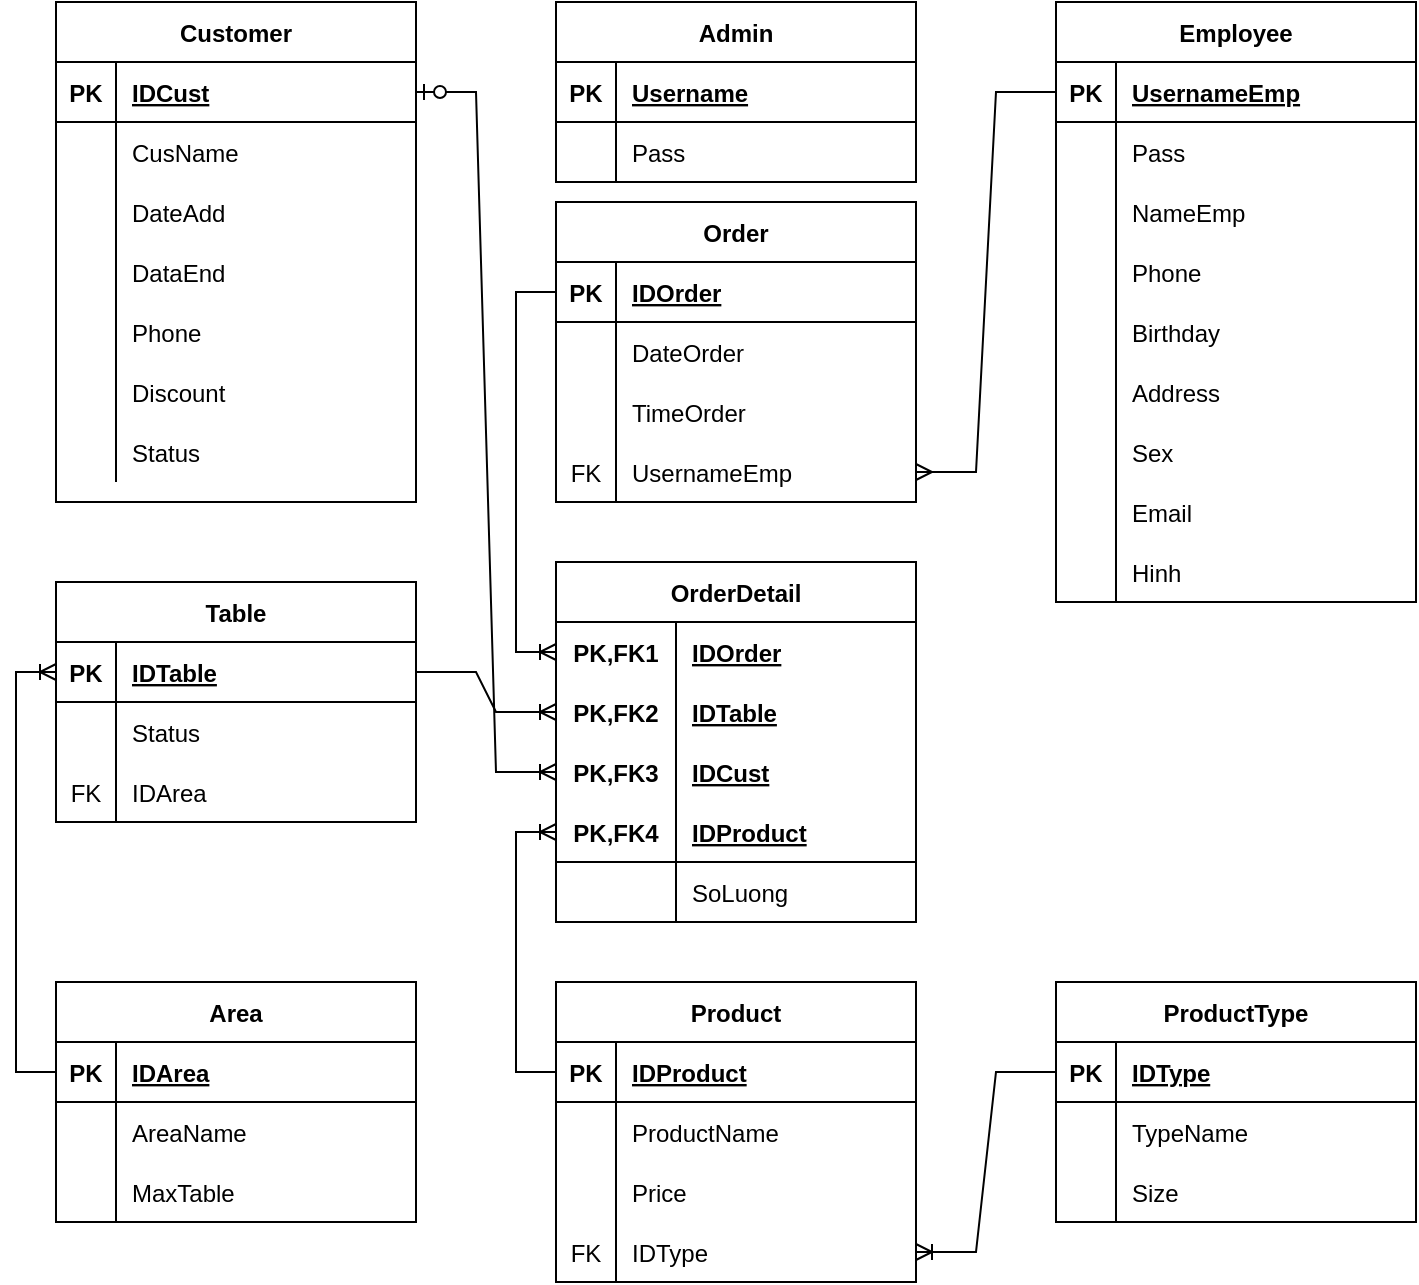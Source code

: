 <mxfile version="15.4.0" type="device" pages="2"><diagram id="54HHYTuz7a2yzc80TFSz" name="HT"><mxGraphModel dx="1618" dy="1622" grid="1" gridSize="10" guides="1" tooltips="1" connect="1" arrows="1" fold="1" page="1" pageScale="1" pageWidth="850" pageHeight="1100" math="0" shadow="0"><root><mxCell id="0"/><mxCell id="1" parent="0"/><mxCell id="9omnKR2AJtFdBe1XDTcX-1" value="Employee" style="shape=table;startSize=30;container=1;collapsible=1;childLayout=tableLayout;fixedRows=1;rowLines=0;fontStyle=1;align=center;resizeLast=1;" parent="1" vertex="1"><mxGeometry x="340" y="-60" width="180" height="300" as="geometry"/></mxCell><mxCell id="9omnKR2AJtFdBe1XDTcX-2" value="" style="shape=partialRectangle;collapsible=0;dropTarget=0;pointerEvents=0;fillColor=none;top=0;left=0;bottom=1;right=0;points=[[0,0.5],[1,0.5]];portConstraint=eastwest;" parent="9omnKR2AJtFdBe1XDTcX-1" vertex="1"><mxGeometry y="30" width="180" height="30" as="geometry"/></mxCell><mxCell id="9omnKR2AJtFdBe1XDTcX-3" value="PK" style="shape=partialRectangle;connectable=0;fillColor=none;top=0;left=0;bottom=0;right=0;fontStyle=1;overflow=hidden;" parent="9omnKR2AJtFdBe1XDTcX-2" vertex="1"><mxGeometry width="30" height="30" as="geometry"><mxRectangle width="30" height="30" as="alternateBounds"/></mxGeometry></mxCell><mxCell id="9omnKR2AJtFdBe1XDTcX-4" value="UsernameEmp" style="shape=partialRectangle;connectable=0;fillColor=none;top=0;left=0;bottom=0;right=0;align=left;spacingLeft=6;fontStyle=5;overflow=hidden;" parent="9omnKR2AJtFdBe1XDTcX-2" vertex="1"><mxGeometry x="30" width="150" height="30" as="geometry"><mxRectangle width="150" height="30" as="alternateBounds"/></mxGeometry></mxCell><mxCell id="9omnKR2AJtFdBe1XDTcX-117" style="shape=partialRectangle;collapsible=0;dropTarget=0;pointerEvents=0;fillColor=none;top=0;left=0;bottom=0;right=0;points=[[0,0.5],[1,0.5]];portConstraint=eastwest;" parent="9omnKR2AJtFdBe1XDTcX-1" vertex="1"><mxGeometry y="60" width="180" height="30" as="geometry"/></mxCell><mxCell id="9omnKR2AJtFdBe1XDTcX-118" style="shape=partialRectangle;connectable=0;fillColor=none;top=0;left=0;bottom=0;right=0;editable=1;overflow=hidden;" parent="9omnKR2AJtFdBe1XDTcX-117" vertex="1"><mxGeometry width="30" height="30" as="geometry"><mxRectangle width="30" height="30" as="alternateBounds"/></mxGeometry></mxCell><mxCell id="9omnKR2AJtFdBe1XDTcX-119" value="Pass" style="shape=partialRectangle;connectable=0;fillColor=none;top=0;left=0;bottom=0;right=0;align=left;spacingLeft=6;overflow=hidden;" parent="9omnKR2AJtFdBe1XDTcX-117" vertex="1"><mxGeometry x="30" width="150" height="30" as="geometry"><mxRectangle width="150" height="30" as="alternateBounds"/></mxGeometry></mxCell><mxCell id="9omnKR2AJtFdBe1XDTcX-5" value="" style="shape=partialRectangle;collapsible=0;dropTarget=0;pointerEvents=0;fillColor=none;top=0;left=0;bottom=0;right=0;points=[[0,0.5],[1,0.5]];portConstraint=eastwest;" parent="9omnKR2AJtFdBe1XDTcX-1" vertex="1"><mxGeometry y="90" width="180" height="30" as="geometry"/></mxCell><mxCell id="9omnKR2AJtFdBe1XDTcX-6" value="" style="shape=partialRectangle;connectable=0;fillColor=none;top=0;left=0;bottom=0;right=0;editable=1;overflow=hidden;" parent="9omnKR2AJtFdBe1XDTcX-5" vertex="1"><mxGeometry width="30" height="30" as="geometry"><mxRectangle width="30" height="30" as="alternateBounds"/></mxGeometry></mxCell><mxCell id="9omnKR2AJtFdBe1XDTcX-7" value="NameEmp" style="shape=partialRectangle;connectable=0;fillColor=none;top=0;left=0;bottom=0;right=0;align=left;spacingLeft=6;overflow=hidden;" parent="9omnKR2AJtFdBe1XDTcX-5" vertex="1"><mxGeometry x="30" width="150" height="30" as="geometry"><mxRectangle width="150" height="30" as="alternateBounds"/></mxGeometry></mxCell><mxCell id="9omnKR2AJtFdBe1XDTcX-8" value="" style="shape=partialRectangle;collapsible=0;dropTarget=0;pointerEvents=0;fillColor=none;top=0;left=0;bottom=0;right=0;points=[[0,0.5],[1,0.5]];portConstraint=eastwest;" parent="9omnKR2AJtFdBe1XDTcX-1" vertex="1"><mxGeometry y="120" width="180" height="30" as="geometry"/></mxCell><mxCell id="9omnKR2AJtFdBe1XDTcX-9" value="" style="shape=partialRectangle;connectable=0;fillColor=none;top=0;left=0;bottom=0;right=0;editable=1;overflow=hidden;" parent="9omnKR2AJtFdBe1XDTcX-8" vertex="1"><mxGeometry width="30" height="30" as="geometry"><mxRectangle width="30" height="30" as="alternateBounds"/></mxGeometry></mxCell><mxCell id="9omnKR2AJtFdBe1XDTcX-10" value="Phone" style="shape=partialRectangle;connectable=0;fillColor=none;top=0;left=0;bottom=0;right=0;align=left;spacingLeft=6;overflow=hidden;" parent="9omnKR2AJtFdBe1XDTcX-8" vertex="1"><mxGeometry x="30" width="150" height="30" as="geometry"><mxRectangle width="150" height="30" as="alternateBounds"/></mxGeometry></mxCell><mxCell id="9omnKR2AJtFdBe1XDTcX-11" value="" style="shape=partialRectangle;collapsible=0;dropTarget=0;pointerEvents=0;fillColor=none;top=0;left=0;bottom=0;right=0;points=[[0,0.5],[1,0.5]];portConstraint=eastwest;" parent="9omnKR2AJtFdBe1XDTcX-1" vertex="1"><mxGeometry y="150" width="180" height="30" as="geometry"/></mxCell><mxCell id="9omnKR2AJtFdBe1XDTcX-12" value="" style="shape=partialRectangle;connectable=0;fillColor=none;top=0;left=0;bottom=0;right=0;editable=1;overflow=hidden;" parent="9omnKR2AJtFdBe1XDTcX-11" vertex="1"><mxGeometry width="30" height="30" as="geometry"><mxRectangle width="30" height="30" as="alternateBounds"/></mxGeometry></mxCell><mxCell id="9omnKR2AJtFdBe1XDTcX-13" value="Birthday" style="shape=partialRectangle;connectable=0;fillColor=none;top=0;left=0;bottom=0;right=0;align=left;spacingLeft=6;overflow=hidden;" parent="9omnKR2AJtFdBe1XDTcX-11" vertex="1"><mxGeometry x="30" width="150" height="30" as="geometry"><mxRectangle width="150" height="30" as="alternateBounds"/></mxGeometry></mxCell><mxCell id="igR5B7tbiwf483vokjAB-1" style="shape=partialRectangle;collapsible=0;dropTarget=0;pointerEvents=0;fillColor=none;top=0;left=0;bottom=0;right=0;points=[[0,0.5],[1,0.5]];portConstraint=eastwest;" parent="9omnKR2AJtFdBe1XDTcX-1" vertex="1"><mxGeometry y="180" width="180" height="30" as="geometry"/></mxCell><mxCell id="igR5B7tbiwf483vokjAB-2" style="shape=partialRectangle;connectable=0;fillColor=none;top=0;left=0;bottom=0;right=0;editable=1;overflow=hidden;" parent="igR5B7tbiwf483vokjAB-1" vertex="1"><mxGeometry width="30" height="30" as="geometry"><mxRectangle width="30" height="30" as="alternateBounds"/></mxGeometry></mxCell><mxCell id="igR5B7tbiwf483vokjAB-3" value="Address" style="shape=partialRectangle;connectable=0;fillColor=none;top=0;left=0;bottom=0;right=0;align=left;spacingLeft=6;overflow=hidden;" parent="igR5B7tbiwf483vokjAB-1" vertex="1"><mxGeometry x="30" width="150" height="30" as="geometry"><mxRectangle width="150" height="30" as="alternateBounds"/></mxGeometry></mxCell><mxCell id="9omnKR2AJtFdBe1XDTcX-14" style="shape=partialRectangle;collapsible=0;dropTarget=0;pointerEvents=0;fillColor=none;top=0;left=0;bottom=0;right=0;points=[[0,0.5],[1,0.5]];portConstraint=eastwest;" parent="9omnKR2AJtFdBe1XDTcX-1" vertex="1"><mxGeometry y="210" width="180" height="30" as="geometry"/></mxCell><mxCell id="9omnKR2AJtFdBe1XDTcX-15" style="shape=partialRectangle;connectable=0;fillColor=none;top=0;left=0;bottom=0;right=0;editable=1;overflow=hidden;" parent="9omnKR2AJtFdBe1XDTcX-14" vertex="1"><mxGeometry width="30" height="30" as="geometry"><mxRectangle width="30" height="30" as="alternateBounds"/></mxGeometry></mxCell><mxCell id="9omnKR2AJtFdBe1XDTcX-16" value="Sex" style="shape=partialRectangle;connectable=0;fillColor=none;top=0;left=0;bottom=0;right=0;align=left;spacingLeft=6;overflow=hidden;" parent="9omnKR2AJtFdBe1XDTcX-14" vertex="1"><mxGeometry x="30" width="150" height="30" as="geometry"><mxRectangle width="150" height="30" as="alternateBounds"/></mxGeometry></mxCell><mxCell id="9omnKR2AJtFdBe1XDTcX-17" style="shape=partialRectangle;collapsible=0;dropTarget=0;pointerEvents=0;fillColor=none;top=0;left=0;bottom=0;right=0;points=[[0,0.5],[1,0.5]];portConstraint=eastwest;" parent="9omnKR2AJtFdBe1XDTcX-1" vertex="1"><mxGeometry y="240" width="180" height="30" as="geometry"/></mxCell><mxCell id="9omnKR2AJtFdBe1XDTcX-18" style="shape=partialRectangle;connectable=0;fillColor=none;top=0;left=0;bottom=0;right=0;editable=1;overflow=hidden;" parent="9omnKR2AJtFdBe1XDTcX-17" vertex="1"><mxGeometry width="30" height="30" as="geometry"><mxRectangle width="30" height="30" as="alternateBounds"/></mxGeometry></mxCell><mxCell id="9omnKR2AJtFdBe1XDTcX-19" value="Email" style="shape=partialRectangle;connectable=0;fillColor=none;top=0;left=0;bottom=0;right=0;align=left;spacingLeft=6;overflow=hidden;" parent="9omnKR2AJtFdBe1XDTcX-17" vertex="1"><mxGeometry x="30" width="150" height="30" as="geometry"><mxRectangle width="150" height="30" as="alternateBounds"/></mxGeometry></mxCell><mxCell id="9omnKR2AJtFdBe1XDTcX-20" style="shape=partialRectangle;collapsible=0;dropTarget=0;pointerEvents=0;fillColor=none;top=0;left=0;bottom=0;right=0;points=[[0,0.5],[1,0.5]];portConstraint=eastwest;" parent="9omnKR2AJtFdBe1XDTcX-1" vertex="1"><mxGeometry y="270" width="180" height="30" as="geometry"/></mxCell><mxCell id="9omnKR2AJtFdBe1XDTcX-21" style="shape=partialRectangle;connectable=0;fillColor=none;top=0;left=0;bottom=0;right=0;editable=1;overflow=hidden;" parent="9omnKR2AJtFdBe1XDTcX-20" vertex="1"><mxGeometry width="30" height="30" as="geometry"><mxRectangle width="30" height="30" as="alternateBounds"/></mxGeometry></mxCell><mxCell id="9omnKR2AJtFdBe1XDTcX-22" value="Hinh" style="shape=partialRectangle;connectable=0;fillColor=none;top=0;left=0;bottom=0;right=0;align=left;spacingLeft=6;overflow=hidden;" parent="9omnKR2AJtFdBe1XDTcX-20" vertex="1"><mxGeometry x="30" width="150" height="30" as="geometry"><mxRectangle width="150" height="30" as="alternateBounds"/></mxGeometry></mxCell><mxCell id="9omnKR2AJtFdBe1XDTcX-23" value="Order" style="shape=table;startSize=30;container=1;collapsible=1;childLayout=tableLayout;fixedRows=1;rowLines=0;fontStyle=1;align=center;resizeLast=1;" parent="1" vertex="1"><mxGeometry x="90" y="40" width="180" height="150" as="geometry"/></mxCell><mxCell id="9omnKR2AJtFdBe1XDTcX-24" value="" style="shape=partialRectangle;collapsible=0;dropTarget=0;pointerEvents=0;fillColor=none;top=0;left=0;bottom=1;right=0;points=[[0,0.5],[1,0.5]];portConstraint=eastwest;" parent="9omnKR2AJtFdBe1XDTcX-23" vertex="1"><mxGeometry y="30" width="180" height="30" as="geometry"/></mxCell><mxCell id="9omnKR2AJtFdBe1XDTcX-25" value="PK" style="shape=partialRectangle;connectable=0;fillColor=none;top=0;left=0;bottom=0;right=0;fontStyle=1;overflow=hidden;" parent="9omnKR2AJtFdBe1XDTcX-24" vertex="1"><mxGeometry width="30" height="30" as="geometry"><mxRectangle width="30" height="30" as="alternateBounds"/></mxGeometry></mxCell><mxCell id="9omnKR2AJtFdBe1XDTcX-26" value="IDOrder" style="shape=partialRectangle;connectable=0;fillColor=none;top=0;left=0;bottom=0;right=0;align=left;spacingLeft=6;fontStyle=5;overflow=hidden;" parent="9omnKR2AJtFdBe1XDTcX-24" vertex="1"><mxGeometry x="30" width="150" height="30" as="geometry"><mxRectangle width="150" height="30" as="alternateBounds"/></mxGeometry></mxCell><mxCell id="9omnKR2AJtFdBe1XDTcX-27" value="" style="shape=partialRectangle;collapsible=0;dropTarget=0;pointerEvents=0;fillColor=none;top=0;left=0;bottom=0;right=0;points=[[0,0.5],[1,0.5]];portConstraint=eastwest;" parent="9omnKR2AJtFdBe1XDTcX-23" vertex="1"><mxGeometry y="60" width="180" height="30" as="geometry"/></mxCell><mxCell id="9omnKR2AJtFdBe1XDTcX-28" value="" style="shape=partialRectangle;connectable=0;fillColor=none;top=0;left=0;bottom=0;right=0;editable=1;overflow=hidden;" parent="9omnKR2AJtFdBe1XDTcX-27" vertex="1"><mxGeometry width="30" height="30" as="geometry"><mxRectangle width="30" height="30" as="alternateBounds"/></mxGeometry></mxCell><mxCell id="9omnKR2AJtFdBe1XDTcX-29" value="DateOrder" style="shape=partialRectangle;connectable=0;fillColor=none;top=0;left=0;bottom=0;right=0;align=left;spacingLeft=6;overflow=hidden;" parent="9omnKR2AJtFdBe1XDTcX-27" vertex="1"><mxGeometry x="30" width="150" height="30" as="geometry"><mxRectangle width="150" height="30" as="alternateBounds"/></mxGeometry></mxCell><mxCell id="9omnKR2AJtFdBe1XDTcX-30" value="" style="shape=partialRectangle;collapsible=0;dropTarget=0;pointerEvents=0;fillColor=none;top=0;left=0;bottom=0;right=0;points=[[0,0.5],[1,0.5]];portConstraint=eastwest;" parent="9omnKR2AJtFdBe1XDTcX-23" vertex="1"><mxGeometry y="90" width="180" height="30" as="geometry"/></mxCell><mxCell id="9omnKR2AJtFdBe1XDTcX-31" value="" style="shape=partialRectangle;connectable=0;fillColor=none;top=0;left=0;bottom=0;right=0;editable=1;overflow=hidden;" parent="9omnKR2AJtFdBe1XDTcX-30" vertex="1"><mxGeometry width="30" height="30" as="geometry"><mxRectangle width="30" height="30" as="alternateBounds"/></mxGeometry></mxCell><mxCell id="9omnKR2AJtFdBe1XDTcX-32" value="TimeOrder" style="shape=partialRectangle;connectable=0;fillColor=none;top=0;left=0;bottom=0;right=0;align=left;spacingLeft=6;overflow=hidden;" parent="9omnKR2AJtFdBe1XDTcX-30" vertex="1"><mxGeometry x="30" width="150" height="30" as="geometry"><mxRectangle width="150" height="30" as="alternateBounds"/></mxGeometry></mxCell><mxCell id="9omnKR2AJtFdBe1XDTcX-33" value="" style="shape=partialRectangle;collapsible=0;dropTarget=0;pointerEvents=0;fillColor=none;top=0;left=0;bottom=0;right=0;points=[[0,0.5],[1,0.5]];portConstraint=eastwest;" parent="9omnKR2AJtFdBe1XDTcX-23" vertex="1"><mxGeometry y="120" width="180" height="30" as="geometry"/></mxCell><mxCell id="9omnKR2AJtFdBe1XDTcX-34" value="FK" style="shape=partialRectangle;connectable=0;fillColor=none;top=0;left=0;bottom=0;right=0;editable=1;overflow=hidden;" parent="9omnKR2AJtFdBe1XDTcX-33" vertex="1"><mxGeometry width="30" height="30" as="geometry"><mxRectangle width="30" height="30" as="alternateBounds"/></mxGeometry></mxCell><mxCell id="9omnKR2AJtFdBe1XDTcX-35" value="UsernameEmp" style="shape=partialRectangle;connectable=0;fillColor=none;top=0;left=0;bottom=0;right=0;align=left;spacingLeft=6;overflow=hidden;" parent="9omnKR2AJtFdBe1XDTcX-33" vertex="1"><mxGeometry x="30" width="150" height="30" as="geometry"><mxRectangle width="150" height="30" as="alternateBounds"/></mxGeometry></mxCell><mxCell id="9omnKR2AJtFdBe1XDTcX-36" value="OrderDetail" style="shape=table;startSize=30;container=1;collapsible=1;childLayout=tableLayout;fixedRows=1;rowLines=0;fontStyle=1;align=center;resizeLast=1;" parent="1" vertex="1"><mxGeometry x="90" y="220" width="180" height="180" as="geometry"/></mxCell><mxCell id="9omnKR2AJtFdBe1XDTcX-37" value="" style="shape=partialRectangle;collapsible=0;dropTarget=0;pointerEvents=0;fillColor=none;top=0;left=0;bottom=0;right=0;points=[[0,0.5],[1,0.5]];portConstraint=eastwest;" parent="9omnKR2AJtFdBe1XDTcX-36" vertex="1"><mxGeometry y="30" width="180" height="30" as="geometry"/></mxCell><mxCell id="9omnKR2AJtFdBe1XDTcX-38" value="PK,FK1" style="shape=partialRectangle;connectable=0;fillColor=none;top=0;left=0;bottom=0;right=0;fontStyle=1;overflow=hidden;" parent="9omnKR2AJtFdBe1XDTcX-37" vertex="1"><mxGeometry width="60" height="30" as="geometry"><mxRectangle width="60" height="30" as="alternateBounds"/></mxGeometry></mxCell><mxCell id="9omnKR2AJtFdBe1XDTcX-39" value="IDOrder" style="shape=partialRectangle;connectable=0;fillColor=none;top=0;left=0;bottom=0;right=0;align=left;spacingLeft=6;fontStyle=5;overflow=hidden;" parent="9omnKR2AJtFdBe1XDTcX-37" vertex="1"><mxGeometry x="60" width="120" height="30" as="geometry"><mxRectangle width="120" height="30" as="alternateBounds"/></mxGeometry></mxCell><mxCell id="9omnKR2AJtFdBe1XDTcX-124" style="shape=partialRectangle;collapsible=0;dropTarget=0;pointerEvents=0;fillColor=none;top=0;left=0;bottom=0;right=0;points=[[0,0.5],[1,0.5]];portConstraint=eastwest;" parent="9omnKR2AJtFdBe1XDTcX-36" vertex="1"><mxGeometry y="60" width="180" height="30" as="geometry"/></mxCell><mxCell id="9omnKR2AJtFdBe1XDTcX-125" value="PK,FK2" style="shape=partialRectangle;connectable=0;fillColor=none;top=0;left=0;bottom=0;right=0;fontStyle=1;overflow=hidden;" parent="9omnKR2AJtFdBe1XDTcX-124" vertex="1"><mxGeometry width="60" height="30" as="geometry"><mxRectangle width="60" height="30" as="alternateBounds"/></mxGeometry></mxCell><mxCell id="9omnKR2AJtFdBe1XDTcX-126" value="IDTable" style="shape=partialRectangle;connectable=0;fillColor=none;top=0;left=0;bottom=0;right=0;align=left;spacingLeft=6;fontStyle=5;overflow=hidden;" parent="9omnKR2AJtFdBe1XDTcX-124" vertex="1"><mxGeometry x="60" width="120" height="30" as="geometry"><mxRectangle width="120" height="30" as="alternateBounds"/></mxGeometry></mxCell><mxCell id="2ZoZZZWYXLFRA2HU7Rlz-23" style="shape=partialRectangle;collapsible=0;dropTarget=0;pointerEvents=0;fillColor=none;top=0;left=0;bottom=0;right=0;points=[[0,0.5],[1,0.5]];portConstraint=eastwest;" parent="9omnKR2AJtFdBe1XDTcX-36" vertex="1"><mxGeometry y="90" width="180" height="30" as="geometry"/></mxCell><mxCell id="2ZoZZZWYXLFRA2HU7Rlz-24" value="PK,FK3" style="shape=partialRectangle;connectable=0;fillColor=none;top=0;left=0;bottom=0;right=0;fontStyle=1;overflow=hidden;" parent="2ZoZZZWYXLFRA2HU7Rlz-23" vertex="1"><mxGeometry width="60" height="30" as="geometry"><mxRectangle width="60" height="30" as="alternateBounds"/></mxGeometry></mxCell><mxCell id="2ZoZZZWYXLFRA2HU7Rlz-25" value="IDCust" style="shape=partialRectangle;connectable=0;fillColor=none;top=0;left=0;bottom=0;right=0;align=left;spacingLeft=6;fontStyle=5;overflow=hidden;" parent="2ZoZZZWYXLFRA2HU7Rlz-23" vertex="1"><mxGeometry x="60" width="120" height="30" as="geometry"><mxRectangle width="120" height="30" as="alternateBounds"/></mxGeometry></mxCell><mxCell id="9omnKR2AJtFdBe1XDTcX-40" value="" style="shape=partialRectangle;collapsible=0;dropTarget=0;pointerEvents=0;fillColor=none;top=0;left=0;bottom=1;right=0;points=[[0,0.5],[1,0.5]];portConstraint=eastwest;" parent="9omnKR2AJtFdBe1XDTcX-36" vertex="1"><mxGeometry y="120" width="180" height="30" as="geometry"/></mxCell><mxCell id="9omnKR2AJtFdBe1XDTcX-41" value="PK,FK4" style="shape=partialRectangle;connectable=0;fillColor=none;top=0;left=0;bottom=0;right=0;fontStyle=1;overflow=hidden;" parent="9omnKR2AJtFdBe1XDTcX-40" vertex="1"><mxGeometry width="60" height="30" as="geometry"><mxRectangle width="60" height="30" as="alternateBounds"/></mxGeometry></mxCell><mxCell id="9omnKR2AJtFdBe1XDTcX-42" value="IDProduct" style="shape=partialRectangle;connectable=0;fillColor=none;top=0;left=0;bottom=0;right=0;align=left;spacingLeft=6;fontStyle=5;overflow=hidden;" parent="9omnKR2AJtFdBe1XDTcX-40" vertex="1"><mxGeometry x="60" width="120" height="30" as="geometry"><mxRectangle width="120" height="30" as="alternateBounds"/></mxGeometry></mxCell><mxCell id="9omnKR2AJtFdBe1XDTcX-43" value="" style="shape=partialRectangle;collapsible=0;dropTarget=0;pointerEvents=0;fillColor=none;top=0;left=0;bottom=0;right=0;points=[[0,0.5],[1,0.5]];portConstraint=eastwest;" parent="9omnKR2AJtFdBe1XDTcX-36" vertex="1"><mxGeometry y="150" width="180" height="30" as="geometry"/></mxCell><mxCell id="9omnKR2AJtFdBe1XDTcX-44" value="" style="shape=partialRectangle;connectable=0;fillColor=none;top=0;left=0;bottom=0;right=0;editable=1;overflow=hidden;" parent="9omnKR2AJtFdBe1XDTcX-43" vertex="1"><mxGeometry width="60" height="30" as="geometry"><mxRectangle width="60" height="30" as="alternateBounds"/></mxGeometry></mxCell><mxCell id="9omnKR2AJtFdBe1XDTcX-45" value="SoLuong" style="shape=partialRectangle;connectable=0;fillColor=none;top=0;left=0;bottom=0;right=0;align=left;spacingLeft=6;overflow=hidden;" parent="9omnKR2AJtFdBe1XDTcX-43" vertex="1"><mxGeometry x="60" width="120" height="30" as="geometry"><mxRectangle width="120" height="30" as="alternateBounds"/></mxGeometry></mxCell><mxCell id="9omnKR2AJtFdBe1XDTcX-49" value="Product" style="shape=table;startSize=30;container=1;collapsible=1;childLayout=tableLayout;fixedRows=1;rowLines=0;fontStyle=1;align=center;resizeLast=1;" parent="1" vertex="1"><mxGeometry x="90" y="430" width="180" height="150" as="geometry"/></mxCell><mxCell id="9omnKR2AJtFdBe1XDTcX-50" value="" style="shape=partialRectangle;collapsible=0;dropTarget=0;pointerEvents=0;fillColor=none;top=0;left=0;bottom=1;right=0;points=[[0,0.5],[1,0.5]];portConstraint=eastwest;" parent="9omnKR2AJtFdBe1XDTcX-49" vertex="1"><mxGeometry y="30" width="180" height="30" as="geometry"/></mxCell><mxCell id="9omnKR2AJtFdBe1XDTcX-51" value="PK" style="shape=partialRectangle;connectable=0;fillColor=none;top=0;left=0;bottom=0;right=0;fontStyle=1;overflow=hidden;" parent="9omnKR2AJtFdBe1XDTcX-50" vertex="1"><mxGeometry width="30" height="30" as="geometry"><mxRectangle width="30" height="30" as="alternateBounds"/></mxGeometry></mxCell><mxCell id="9omnKR2AJtFdBe1XDTcX-52" value="IDProduct" style="shape=partialRectangle;connectable=0;fillColor=none;top=0;left=0;bottom=0;right=0;align=left;spacingLeft=6;fontStyle=5;overflow=hidden;" parent="9omnKR2AJtFdBe1XDTcX-50" vertex="1"><mxGeometry x="30" width="150" height="30" as="geometry"><mxRectangle width="150" height="30" as="alternateBounds"/></mxGeometry></mxCell><mxCell id="9omnKR2AJtFdBe1XDTcX-53" value="" style="shape=partialRectangle;collapsible=0;dropTarget=0;pointerEvents=0;fillColor=none;top=0;left=0;bottom=0;right=0;points=[[0,0.5],[1,0.5]];portConstraint=eastwest;" parent="9omnKR2AJtFdBe1XDTcX-49" vertex="1"><mxGeometry y="60" width="180" height="30" as="geometry"/></mxCell><mxCell id="9omnKR2AJtFdBe1XDTcX-54" value="" style="shape=partialRectangle;connectable=0;fillColor=none;top=0;left=0;bottom=0;right=0;editable=1;overflow=hidden;" parent="9omnKR2AJtFdBe1XDTcX-53" vertex="1"><mxGeometry width="30" height="30" as="geometry"><mxRectangle width="30" height="30" as="alternateBounds"/></mxGeometry></mxCell><mxCell id="9omnKR2AJtFdBe1XDTcX-55" value="ProductName" style="shape=partialRectangle;connectable=0;fillColor=none;top=0;left=0;bottom=0;right=0;align=left;spacingLeft=6;overflow=hidden;" parent="9omnKR2AJtFdBe1XDTcX-53" vertex="1"><mxGeometry x="30" width="150" height="30" as="geometry"><mxRectangle width="150" height="30" as="alternateBounds"/></mxGeometry></mxCell><mxCell id="9omnKR2AJtFdBe1XDTcX-56" value="" style="shape=partialRectangle;collapsible=0;dropTarget=0;pointerEvents=0;fillColor=none;top=0;left=0;bottom=0;right=0;points=[[0,0.5],[1,0.5]];portConstraint=eastwest;" parent="9omnKR2AJtFdBe1XDTcX-49" vertex="1"><mxGeometry y="90" width="180" height="30" as="geometry"/></mxCell><mxCell id="9omnKR2AJtFdBe1XDTcX-57" value="" style="shape=partialRectangle;connectable=0;fillColor=none;top=0;left=0;bottom=0;right=0;editable=1;overflow=hidden;" parent="9omnKR2AJtFdBe1XDTcX-56" vertex="1"><mxGeometry width="30" height="30" as="geometry"><mxRectangle width="30" height="30" as="alternateBounds"/></mxGeometry></mxCell><mxCell id="9omnKR2AJtFdBe1XDTcX-58" value="Price" style="shape=partialRectangle;connectable=0;fillColor=none;top=0;left=0;bottom=0;right=0;align=left;spacingLeft=6;overflow=hidden;" parent="9omnKR2AJtFdBe1XDTcX-56" vertex="1"><mxGeometry x="30" width="150" height="30" as="geometry"><mxRectangle width="150" height="30" as="alternateBounds"/></mxGeometry></mxCell><mxCell id="9omnKR2AJtFdBe1XDTcX-59" value="" style="shape=partialRectangle;collapsible=0;dropTarget=0;pointerEvents=0;fillColor=none;top=0;left=0;bottom=0;right=0;points=[[0,0.5],[1,0.5]];portConstraint=eastwest;" parent="9omnKR2AJtFdBe1XDTcX-49" vertex="1"><mxGeometry y="120" width="180" height="30" as="geometry"/></mxCell><mxCell id="9omnKR2AJtFdBe1XDTcX-60" value="FK" style="shape=partialRectangle;connectable=0;fillColor=none;top=0;left=0;bottom=0;right=0;editable=1;overflow=hidden;" parent="9omnKR2AJtFdBe1XDTcX-59" vertex="1"><mxGeometry width="30" height="30" as="geometry"><mxRectangle width="30" height="30" as="alternateBounds"/></mxGeometry></mxCell><mxCell id="9omnKR2AJtFdBe1XDTcX-61" value="IDType" style="shape=partialRectangle;connectable=0;fillColor=none;top=0;left=0;bottom=0;right=0;align=left;spacingLeft=6;overflow=hidden;" parent="9omnKR2AJtFdBe1XDTcX-59" vertex="1"><mxGeometry x="30" width="150" height="30" as="geometry"><mxRectangle width="150" height="30" as="alternateBounds"/></mxGeometry></mxCell><mxCell id="9omnKR2AJtFdBe1XDTcX-62" value="ProductType" style="shape=table;startSize=30;container=1;collapsible=1;childLayout=tableLayout;fixedRows=1;rowLines=0;fontStyle=1;align=center;resizeLast=1;" parent="1" vertex="1"><mxGeometry x="340" y="430" width="180" height="120" as="geometry"/></mxCell><mxCell id="9omnKR2AJtFdBe1XDTcX-63" value="" style="shape=partialRectangle;collapsible=0;dropTarget=0;pointerEvents=0;fillColor=none;top=0;left=0;bottom=1;right=0;points=[[0,0.5],[1,0.5]];portConstraint=eastwest;" parent="9omnKR2AJtFdBe1XDTcX-62" vertex="1"><mxGeometry y="30" width="180" height="30" as="geometry"/></mxCell><mxCell id="9omnKR2AJtFdBe1XDTcX-64" value="PK" style="shape=partialRectangle;connectable=0;fillColor=none;top=0;left=0;bottom=0;right=0;fontStyle=1;overflow=hidden;" parent="9omnKR2AJtFdBe1XDTcX-63" vertex="1"><mxGeometry width="30" height="30" as="geometry"><mxRectangle width="30" height="30" as="alternateBounds"/></mxGeometry></mxCell><mxCell id="9omnKR2AJtFdBe1XDTcX-65" value="IDType" style="shape=partialRectangle;connectable=0;fillColor=none;top=0;left=0;bottom=0;right=0;align=left;spacingLeft=6;fontStyle=5;overflow=hidden;" parent="9omnKR2AJtFdBe1XDTcX-63" vertex="1"><mxGeometry x="30" width="150" height="30" as="geometry"><mxRectangle width="150" height="30" as="alternateBounds"/></mxGeometry></mxCell><mxCell id="9omnKR2AJtFdBe1XDTcX-66" value="" style="shape=partialRectangle;collapsible=0;dropTarget=0;pointerEvents=0;fillColor=none;top=0;left=0;bottom=0;right=0;points=[[0,0.5],[1,0.5]];portConstraint=eastwest;" parent="9omnKR2AJtFdBe1XDTcX-62" vertex="1"><mxGeometry y="60" width="180" height="30" as="geometry"/></mxCell><mxCell id="9omnKR2AJtFdBe1XDTcX-67" value="" style="shape=partialRectangle;connectable=0;fillColor=none;top=0;left=0;bottom=0;right=0;editable=1;overflow=hidden;" parent="9omnKR2AJtFdBe1XDTcX-66" vertex="1"><mxGeometry width="30" height="30" as="geometry"><mxRectangle width="30" height="30" as="alternateBounds"/></mxGeometry></mxCell><mxCell id="9omnKR2AJtFdBe1XDTcX-68" value="TypeName" style="shape=partialRectangle;connectable=0;fillColor=none;top=0;left=0;bottom=0;right=0;align=left;spacingLeft=6;overflow=hidden;" parent="9omnKR2AJtFdBe1XDTcX-66" vertex="1"><mxGeometry x="30" width="150" height="30" as="geometry"><mxRectangle width="150" height="30" as="alternateBounds"/></mxGeometry></mxCell><mxCell id="9omnKR2AJtFdBe1XDTcX-69" value="" style="shape=partialRectangle;collapsible=0;dropTarget=0;pointerEvents=0;fillColor=none;top=0;left=0;bottom=0;right=0;points=[[0,0.5],[1,0.5]];portConstraint=eastwest;" parent="9omnKR2AJtFdBe1XDTcX-62" vertex="1"><mxGeometry y="90" width="180" height="30" as="geometry"/></mxCell><mxCell id="9omnKR2AJtFdBe1XDTcX-70" value="" style="shape=partialRectangle;connectable=0;fillColor=none;top=0;left=0;bottom=0;right=0;editable=1;overflow=hidden;" parent="9omnKR2AJtFdBe1XDTcX-69" vertex="1"><mxGeometry width="30" height="30" as="geometry"><mxRectangle width="30" height="30" as="alternateBounds"/></mxGeometry></mxCell><mxCell id="9omnKR2AJtFdBe1XDTcX-71" value="Size" style="shape=partialRectangle;connectable=0;fillColor=none;top=0;left=0;bottom=0;right=0;align=left;spacingLeft=6;overflow=hidden;" parent="9omnKR2AJtFdBe1XDTcX-69" vertex="1"><mxGeometry x="30" width="150" height="30" as="geometry"><mxRectangle width="150" height="30" as="alternateBounds"/></mxGeometry></mxCell><mxCell id="9omnKR2AJtFdBe1XDTcX-75" value="Table" style="shape=table;startSize=30;container=1;collapsible=1;childLayout=tableLayout;fixedRows=1;rowLines=0;fontStyle=1;align=center;resizeLast=1;" parent="1" vertex="1"><mxGeometry x="-160" y="230" width="180" height="120" as="geometry"/></mxCell><mxCell id="9omnKR2AJtFdBe1XDTcX-76" value="" style="shape=partialRectangle;collapsible=0;dropTarget=0;pointerEvents=0;fillColor=none;top=0;left=0;bottom=1;right=0;points=[[0,0.5],[1,0.5]];portConstraint=eastwest;" parent="9omnKR2AJtFdBe1XDTcX-75" vertex="1"><mxGeometry y="30" width="180" height="30" as="geometry"/></mxCell><mxCell id="9omnKR2AJtFdBe1XDTcX-77" value="PK" style="shape=partialRectangle;connectable=0;fillColor=none;top=0;left=0;bottom=0;right=0;fontStyle=1;overflow=hidden;" parent="9omnKR2AJtFdBe1XDTcX-76" vertex="1"><mxGeometry width="30" height="30" as="geometry"><mxRectangle width="30" height="30" as="alternateBounds"/></mxGeometry></mxCell><mxCell id="9omnKR2AJtFdBe1XDTcX-78" value="IDTable" style="shape=partialRectangle;connectable=0;fillColor=none;top=0;left=0;bottom=0;right=0;align=left;spacingLeft=6;fontStyle=5;overflow=hidden;" parent="9omnKR2AJtFdBe1XDTcX-76" vertex="1"><mxGeometry x="30" width="150" height="30" as="geometry"><mxRectangle width="150" height="30" as="alternateBounds"/></mxGeometry></mxCell><mxCell id="9omnKR2AJtFdBe1XDTcX-79" value="" style="shape=partialRectangle;collapsible=0;dropTarget=0;pointerEvents=0;fillColor=none;top=0;left=0;bottom=0;right=0;points=[[0,0.5],[1,0.5]];portConstraint=eastwest;" parent="9omnKR2AJtFdBe1XDTcX-75" vertex="1"><mxGeometry y="60" width="180" height="30" as="geometry"/></mxCell><mxCell id="9omnKR2AJtFdBe1XDTcX-80" value="" style="shape=partialRectangle;connectable=0;fillColor=none;top=0;left=0;bottom=0;right=0;editable=1;overflow=hidden;" parent="9omnKR2AJtFdBe1XDTcX-79" vertex="1"><mxGeometry width="30" height="30" as="geometry"><mxRectangle width="30" height="30" as="alternateBounds"/></mxGeometry></mxCell><mxCell id="9omnKR2AJtFdBe1XDTcX-81" value="Status" style="shape=partialRectangle;connectable=0;fillColor=none;top=0;left=0;bottom=0;right=0;align=left;spacingLeft=6;overflow=hidden;" parent="9omnKR2AJtFdBe1XDTcX-79" vertex="1"><mxGeometry x="30" width="150" height="30" as="geometry"><mxRectangle width="150" height="30" as="alternateBounds"/></mxGeometry></mxCell><mxCell id="9omnKR2AJtFdBe1XDTcX-82" value="" style="shape=partialRectangle;collapsible=0;dropTarget=0;pointerEvents=0;fillColor=none;top=0;left=0;bottom=0;right=0;points=[[0,0.5],[1,0.5]];portConstraint=eastwest;" parent="9omnKR2AJtFdBe1XDTcX-75" vertex="1"><mxGeometry y="90" width="180" height="30" as="geometry"/></mxCell><mxCell id="9omnKR2AJtFdBe1XDTcX-83" value="FK" style="shape=partialRectangle;connectable=0;fillColor=none;top=0;left=0;bottom=0;right=0;editable=1;overflow=hidden;" parent="9omnKR2AJtFdBe1XDTcX-82" vertex="1"><mxGeometry width="30" height="30" as="geometry"><mxRectangle width="30" height="30" as="alternateBounds"/></mxGeometry></mxCell><mxCell id="9omnKR2AJtFdBe1XDTcX-84" value="IDArea" style="shape=partialRectangle;connectable=0;fillColor=none;top=0;left=0;bottom=0;right=0;align=left;spacingLeft=6;overflow=hidden;" parent="9omnKR2AJtFdBe1XDTcX-82" vertex="1"><mxGeometry x="30" width="150" height="30" as="geometry"><mxRectangle width="150" height="30" as="alternateBounds"/></mxGeometry></mxCell><mxCell id="9omnKR2AJtFdBe1XDTcX-88" value="Area" style="shape=table;startSize=30;container=1;collapsible=1;childLayout=tableLayout;fixedRows=1;rowLines=0;fontStyle=1;align=center;resizeLast=1;" parent="1" vertex="1"><mxGeometry x="-160" y="430" width="180" height="120" as="geometry"/></mxCell><mxCell id="9omnKR2AJtFdBe1XDTcX-89" value="" style="shape=partialRectangle;collapsible=0;dropTarget=0;pointerEvents=0;fillColor=none;top=0;left=0;bottom=1;right=0;points=[[0,0.5],[1,0.5]];portConstraint=eastwest;" parent="9omnKR2AJtFdBe1XDTcX-88" vertex="1"><mxGeometry y="30" width="180" height="30" as="geometry"/></mxCell><mxCell id="9omnKR2AJtFdBe1XDTcX-90" value="PK" style="shape=partialRectangle;connectable=0;fillColor=none;top=0;left=0;bottom=0;right=0;fontStyle=1;overflow=hidden;" parent="9omnKR2AJtFdBe1XDTcX-89" vertex="1"><mxGeometry width="30" height="30" as="geometry"><mxRectangle width="30" height="30" as="alternateBounds"/></mxGeometry></mxCell><mxCell id="9omnKR2AJtFdBe1XDTcX-91" value="IDArea" style="shape=partialRectangle;connectable=0;fillColor=none;top=0;left=0;bottom=0;right=0;align=left;spacingLeft=6;fontStyle=5;overflow=hidden;" parent="9omnKR2AJtFdBe1XDTcX-89" vertex="1"><mxGeometry x="30" width="150" height="30" as="geometry"><mxRectangle width="150" height="30" as="alternateBounds"/></mxGeometry></mxCell><mxCell id="9omnKR2AJtFdBe1XDTcX-92" value="" style="shape=partialRectangle;collapsible=0;dropTarget=0;pointerEvents=0;fillColor=none;top=0;left=0;bottom=0;right=0;points=[[0,0.5],[1,0.5]];portConstraint=eastwest;" parent="9omnKR2AJtFdBe1XDTcX-88" vertex="1"><mxGeometry y="60" width="180" height="30" as="geometry"/></mxCell><mxCell id="9omnKR2AJtFdBe1XDTcX-93" value="" style="shape=partialRectangle;connectable=0;fillColor=none;top=0;left=0;bottom=0;right=0;editable=1;overflow=hidden;" parent="9omnKR2AJtFdBe1XDTcX-92" vertex="1"><mxGeometry width="30" height="30" as="geometry"><mxRectangle width="30" height="30" as="alternateBounds"/></mxGeometry></mxCell><mxCell id="9omnKR2AJtFdBe1XDTcX-94" value="AreaName" style="shape=partialRectangle;connectable=0;fillColor=none;top=0;left=0;bottom=0;right=0;align=left;spacingLeft=6;overflow=hidden;" parent="9omnKR2AJtFdBe1XDTcX-92" vertex="1"><mxGeometry x="30" width="150" height="30" as="geometry"><mxRectangle width="150" height="30" as="alternateBounds"/></mxGeometry></mxCell><mxCell id="9omnKR2AJtFdBe1XDTcX-95" value="" style="shape=partialRectangle;collapsible=0;dropTarget=0;pointerEvents=0;fillColor=none;top=0;left=0;bottom=0;right=0;points=[[0,0.5],[1,0.5]];portConstraint=eastwest;" parent="9omnKR2AJtFdBe1XDTcX-88" vertex="1"><mxGeometry y="90" width="180" height="30" as="geometry"/></mxCell><mxCell id="9omnKR2AJtFdBe1XDTcX-96" value="" style="shape=partialRectangle;connectable=0;fillColor=none;top=0;left=0;bottom=0;right=0;editable=1;overflow=hidden;" parent="9omnKR2AJtFdBe1XDTcX-95" vertex="1"><mxGeometry width="30" height="30" as="geometry"><mxRectangle width="30" height="30" as="alternateBounds"/></mxGeometry></mxCell><mxCell id="9omnKR2AJtFdBe1XDTcX-97" value="MaxTable" style="shape=partialRectangle;connectable=0;fillColor=none;top=0;left=0;bottom=0;right=0;align=left;spacingLeft=6;overflow=hidden;" parent="9omnKR2AJtFdBe1XDTcX-95" vertex="1"><mxGeometry x="30" width="150" height="30" as="geometry"><mxRectangle width="150" height="30" as="alternateBounds"/></mxGeometry></mxCell><mxCell id="9omnKR2AJtFdBe1XDTcX-101" value="Admin" style="shape=table;startSize=30;container=1;collapsible=1;childLayout=tableLayout;fixedRows=1;rowLines=0;fontStyle=1;align=center;resizeLast=1;" parent="1" vertex="1"><mxGeometry x="90" y="-60" width="180" height="90" as="geometry"/></mxCell><mxCell id="9omnKR2AJtFdBe1XDTcX-102" value="" style="shape=partialRectangle;collapsible=0;dropTarget=0;pointerEvents=0;fillColor=none;top=0;left=0;bottom=1;right=0;points=[[0,0.5],[1,0.5]];portConstraint=eastwest;" parent="9omnKR2AJtFdBe1XDTcX-101" vertex="1"><mxGeometry y="30" width="180" height="30" as="geometry"/></mxCell><mxCell id="9omnKR2AJtFdBe1XDTcX-103" value="PK" style="shape=partialRectangle;connectable=0;fillColor=none;top=0;left=0;bottom=0;right=0;fontStyle=1;overflow=hidden;" parent="9omnKR2AJtFdBe1XDTcX-102" vertex="1"><mxGeometry width="30" height="30" as="geometry"><mxRectangle width="30" height="30" as="alternateBounds"/></mxGeometry></mxCell><mxCell id="9omnKR2AJtFdBe1XDTcX-104" value="Username" style="shape=partialRectangle;connectable=0;fillColor=none;top=0;left=0;bottom=0;right=0;align=left;spacingLeft=6;fontStyle=5;overflow=hidden;" parent="9omnKR2AJtFdBe1XDTcX-102" vertex="1"><mxGeometry x="30" width="150" height="30" as="geometry"><mxRectangle width="150" height="30" as="alternateBounds"/></mxGeometry></mxCell><mxCell id="9omnKR2AJtFdBe1XDTcX-105" value="" style="shape=partialRectangle;collapsible=0;dropTarget=0;pointerEvents=0;fillColor=none;top=0;left=0;bottom=0;right=0;points=[[0,0.5],[1,0.5]];portConstraint=eastwest;" parent="9omnKR2AJtFdBe1XDTcX-101" vertex="1"><mxGeometry y="60" width="180" height="30" as="geometry"/></mxCell><mxCell id="9omnKR2AJtFdBe1XDTcX-106" value="" style="shape=partialRectangle;connectable=0;fillColor=none;top=0;left=0;bottom=0;right=0;editable=1;overflow=hidden;" parent="9omnKR2AJtFdBe1XDTcX-105" vertex="1"><mxGeometry width="30" height="30" as="geometry"><mxRectangle width="30" height="30" as="alternateBounds"/></mxGeometry></mxCell><mxCell id="9omnKR2AJtFdBe1XDTcX-107" value="Pass" style="shape=partialRectangle;connectable=0;fillColor=none;top=0;left=0;bottom=0;right=0;align=left;spacingLeft=6;overflow=hidden;" parent="9omnKR2AJtFdBe1XDTcX-105" vertex="1"><mxGeometry x="30" width="150" height="30" as="geometry"><mxRectangle width="150" height="30" as="alternateBounds"/></mxGeometry></mxCell><mxCell id="9omnKR2AJtFdBe1XDTcX-120" value="" style="edgeStyle=elbowEdgeStyle;fontSize=12;html=1;endArrow=ERoneToMany;rounded=0;entryX=0;entryY=0.5;entryDx=0;entryDy=0;exitX=0;exitY=0.5;exitDx=0;exitDy=0;" parent="1" source="9omnKR2AJtFdBe1XDTcX-89" target="9omnKR2AJtFdBe1XDTcX-76" edge="1"><mxGeometry width="100" height="100" relative="1" as="geometry"><mxPoint x="-230" y="470" as="sourcePoint"/><mxPoint x="460" y="680" as="targetPoint"/><Array as="points"><mxPoint x="-180" y="370"/></Array></mxGeometry></mxCell><mxCell id="9omnKR2AJtFdBe1XDTcX-127" value="" style="edgeStyle=entityRelationEdgeStyle;fontSize=12;html=1;endArrow=ERoneToMany;rounded=0;entryX=0;entryY=0.5;entryDx=0;entryDy=0;exitX=1;exitY=0.5;exitDx=0;exitDy=0;" parent="1" source="9omnKR2AJtFdBe1XDTcX-76" target="9omnKR2AJtFdBe1XDTcX-124" edge="1"><mxGeometry width="100" height="100" relative="1" as="geometry"><mxPoint x="10" y="260" as="sourcePoint"/><mxPoint x="10" y="110" as="targetPoint"/></mxGeometry></mxCell><mxCell id="9omnKR2AJtFdBe1XDTcX-128" value="" style="edgeStyle=elbowEdgeStyle;fontSize=12;html=1;endArrow=ERoneToMany;rounded=0;entryX=0;entryY=0.5;entryDx=0;entryDy=0;exitX=0;exitY=0.5;exitDx=0;exitDy=0;" parent="1" source="9omnKR2AJtFdBe1XDTcX-24" target="9omnKR2AJtFdBe1XDTcX-37" edge="1"><mxGeometry width="100" height="100" relative="1" as="geometry"><mxPoint x="40" y="80" as="sourcePoint"/><mxPoint x="40" y="70" as="targetPoint"/><Array as="points"><mxPoint x="70" y="180"/></Array></mxGeometry></mxCell><mxCell id="9omnKR2AJtFdBe1XDTcX-129" value="" style="edgeStyle=elbowEdgeStyle;fontSize=12;html=1;endArrow=ERoneToMany;rounded=0;entryX=0;entryY=0.5;entryDx=0;entryDy=0;exitX=0;exitY=0.5;exitDx=0;exitDy=0;" parent="1" source="9omnKR2AJtFdBe1XDTcX-50" target="9omnKR2AJtFdBe1XDTcX-40" edge="1"><mxGeometry width="100" height="100" relative="1" as="geometry"><mxPoint x="30" y="550" as="sourcePoint"/><mxPoint x="60" y="540" as="targetPoint"/><Array as="points"><mxPoint x="70" y="400"/></Array></mxGeometry></mxCell><mxCell id="9omnKR2AJtFdBe1XDTcX-130" value="" style="edgeStyle=entityRelationEdgeStyle;fontSize=12;html=1;endArrow=ERmany;rounded=0;entryX=1;entryY=0.5;entryDx=0;entryDy=0;exitX=0;exitY=0.5;exitDx=0;exitDy=0;" parent="1" source="9omnKR2AJtFdBe1XDTcX-2" target="9omnKR2AJtFdBe1XDTcX-33" edge="1"><mxGeometry width="100" height="100" relative="1" as="geometry"><mxPoint x="190" y="50" as="sourcePoint"/><mxPoint x="290" y="-50" as="targetPoint"/></mxGeometry></mxCell><mxCell id="9omnKR2AJtFdBe1XDTcX-131" value="" style="edgeStyle=entityRelationEdgeStyle;fontSize=12;html=1;endArrow=ERoneToMany;rounded=0;exitX=0;exitY=0.5;exitDx=0;exitDy=0;" parent="1" source="9omnKR2AJtFdBe1XDTcX-63" target="9omnKR2AJtFdBe1XDTcX-59" edge="1"><mxGeometry width="100" height="100" relative="1" as="geometry"><mxPoint x="260" y="760" as="sourcePoint"/><mxPoint x="360" y="660" as="targetPoint"/></mxGeometry></mxCell><mxCell id="2ZoZZZWYXLFRA2HU7Rlz-1" value="Customer" style="shape=table;startSize=30;container=1;collapsible=1;childLayout=tableLayout;fixedRows=1;rowLines=0;fontStyle=1;align=center;resizeLast=1;" parent="1" vertex="1"><mxGeometry x="-160" y="-60" width="180" height="250" as="geometry"/></mxCell><mxCell id="2ZoZZZWYXLFRA2HU7Rlz-2" value="" style="shape=partialRectangle;collapsible=0;dropTarget=0;pointerEvents=0;fillColor=none;top=0;left=0;bottom=1;right=0;points=[[0,0.5],[1,0.5]];portConstraint=eastwest;" parent="2ZoZZZWYXLFRA2HU7Rlz-1" vertex="1"><mxGeometry y="30" width="180" height="30" as="geometry"/></mxCell><mxCell id="2ZoZZZWYXLFRA2HU7Rlz-3" value="PK" style="shape=partialRectangle;connectable=0;fillColor=none;top=0;left=0;bottom=0;right=0;fontStyle=1;overflow=hidden;" parent="2ZoZZZWYXLFRA2HU7Rlz-2" vertex="1"><mxGeometry width="30" height="30" as="geometry"><mxRectangle width="30" height="30" as="alternateBounds"/></mxGeometry></mxCell><mxCell id="2ZoZZZWYXLFRA2HU7Rlz-4" value="IDCust" style="shape=partialRectangle;connectable=0;fillColor=none;top=0;left=0;bottom=0;right=0;align=left;spacingLeft=6;fontStyle=5;overflow=hidden;" parent="2ZoZZZWYXLFRA2HU7Rlz-2" vertex="1"><mxGeometry x="30" width="150" height="30" as="geometry"><mxRectangle width="150" height="30" as="alternateBounds"/></mxGeometry></mxCell><mxCell id="2ZoZZZWYXLFRA2HU7Rlz-5" value="" style="shape=partialRectangle;collapsible=0;dropTarget=0;pointerEvents=0;fillColor=none;top=0;left=0;bottom=0;right=0;points=[[0,0.5],[1,0.5]];portConstraint=eastwest;" parent="2ZoZZZWYXLFRA2HU7Rlz-1" vertex="1"><mxGeometry y="60" width="180" height="30" as="geometry"/></mxCell><mxCell id="2ZoZZZWYXLFRA2HU7Rlz-6" value="" style="shape=partialRectangle;connectable=0;fillColor=none;top=0;left=0;bottom=0;right=0;editable=1;overflow=hidden;" parent="2ZoZZZWYXLFRA2HU7Rlz-5" vertex="1"><mxGeometry width="30" height="30" as="geometry"><mxRectangle width="30" height="30" as="alternateBounds"/></mxGeometry></mxCell><mxCell id="2ZoZZZWYXLFRA2HU7Rlz-7" value="CusName" style="shape=partialRectangle;connectable=0;fillColor=none;top=0;left=0;bottom=0;right=0;align=left;spacingLeft=6;overflow=hidden;" parent="2ZoZZZWYXLFRA2HU7Rlz-5" vertex="1"><mxGeometry x="30" width="150" height="30" as="geometry"><mxRectangle width="150" height="30" as="alternateBounds"/></mxGeometry></mxCell><mxCell id="2ZoZZZWYXLFRA2HU7Rlz-8" value="" style="shape=partialRectangle;collapsible=0;dropTarget=0;pointerEvents=0;fillColor=none;top=0;left=0;bottom=0;right=0;points=[[0,0.5],[1,0.5]];portConstraint=eastwest;" parent="2ZoZZZWYXLFRA2HU7Rlz-1" vertex="1"><mxGeometry y="90" width="180" height="30" as="geometry"/></mxCell><mxCell id="2ZoZZZWYXLFRA2HU7Rlz-9" value="" style="shape=partialRectangle;connectable=0;fillColor=none;top=0;left=0;bottom=0;right=0;editable=1;overflow=hidden;" parent="2ZoZZZWYXLFRA2HU7Rlz-8" vertex="1"><mxGeometry width="30" height="30" as="geometry"><mxRectangle width="30" height="30" as="alternateBounds"/></mxGeometry></mxCell><mxCell id="2ZoZZZWYXLFRA2HU7Rlz-10" value="DateAdd" style="shape=partialRectangle;connectable=0;fillColor=none;top=0;left=0;bottom=0;right=0;align=left;spacingLeft=6;overflow=hidden;" parent="2ZoZZZWYXLFRA2HU7Rlz-8" vertex="1"><mxGeometry x="30" width="150" height="30" as="geometry"><mxRectangle width="150" height="30" as="alternateBounds"/></mxGeometry></mxCell><mxCell id="2ZoZZZWYXLFRA2HU7Rlz-11" value="" style="shape=partialRectangle;collapsible=0;dropTarget=0;pointerEvents=0;fillColor=none;top=0;left=0;bottom=0;right=0;points=[[0,0.5],[1,0.5]];portConstraint=eastwest;" parent="2ZoZZZWYXLFRA2HU7Rlz-1" vertex="1"><mxGeometry y="120" width="180" height="30" as="geometry"/></mxCell><mxCell id="2ZoZZZWYXLFRA2HU7Rlz-12" value="" style="shape=partialRectangle;connectable=0;fillColor=none;top=0;left=0;bottom=0;right=0;editable=1;overflow=hidden;" parent="2ZoZZZWYXLFRA2HU7Rlz-11" vertex="1"><mxGeometry width="30" height="30" as="geometry"><mxRectangle width="30" height="30" as="alternateBounds"/></mxGeometry></mxCell><mxCell id="2ZoZZZWYXLFRA2HU7Rlz-13" value="DataEnd" style="shape=partialRectangle;connectable=0;fillColor=none;top=0;left=0;bottom=0;right=0;align=left;spacingLeft=6;overflow=hidden;" parent="2ZoZZZWYXLFRA2HU7Rlz-11" vertex="1"><mxGeometry x="30" width="150" height="30" as="geometry"><mxRectangle width="150" height="30" as="alternateBounds"/></mxGeometry></mxCell><mxCell id="2ZoZZZWYXLFRA2HU7Rlz-14" style="shape=partialRectangle;collapsible=0;dropTarget=0;pointerEvents=0;fillColor=none;top=0;left=0;bottom=0;right=0;points=[[0,0.5],[1,0.5]];portConstraint=eastwest;" parent="2ZoZZZWYXLFRA2HU7Rlz-1" vertex="1"><mxGeometry y="150" width="180" height="30" as="geometry"/></mxCell><mxCell id="2ZoZZZWYXLFRA2HU7Rlz-15" style="shape=partialRectangle;connectable=0;fillColor=none;top=0;left=0;bottom=0;right=0;editable=1;overflow=hidden;" parent="2ZoZZZWYXLFRA2HU7Rlz-14" vertex="1"><mxGeometry width="30" height="30" as="geometry"><mxRectangle width="30" height="30" as="alternateBounds"/></mxGeometry></mxCell><mxCell id="2ZoZZZWYXLFRA2HU7Rlz-16" value="Phone" style="shape=partialRectangle;connectable=0;fillColor=none;top=0;left=0;bottom=0;right=0;align=left;spacingLeft=6;overflow=hidden;" parent="2ZoZZZWYXLFRA2HU7Rlz-14" vertex="1"><mxGeometry x="30" width="150" height="30" as="geometry"><mxRectangle width="150" height="30" as="alternateBounds"/></mxGeometry></mxCell><mxCell id="2ZoZZZWYXLFRA2HU7Rlz-17" style="shape=partialRectangle;collapsible=0;dropTarget=0;pointerEvents=0;fillColor=none;top=0;left=0;bottom=0;right=0;points=[[0,0.5],[1,0.5]];portConstraint=eastwest;" parent="2ZoZZZWYXLFRA2HU7Rlz-1" vertex="1"><mxGeometry y="180" width="180" height="30" as="geometry"/></mxCell><mxCell id="2ZoZZZWYXLFRA2HU7Rlz-18" style="shape=partialRectangle;connectable=0;fillColor=none;top=0;left=0;bottom=0;right=0;editable=1;overflow=hidden;" parent="2ZoZZZWYXLFRA2HU7Rlz-17" vertex="1"><mxGeometry width="30" height="30" as="geometry"><mxRectangle width="30" height="30" as="alternateBounds"/></mxGeometry></mxCell><mxCell id="2ZoZZZWYXLFRA2HU7Rlz-19" value="Discount" style="shape=partialRectangle;connectable=0;fillColor=none;top=0;left=0;bottom=0;right=0;align=left;spacingLeft=6;overflow=hidden;" parent="2ZoZZZWYXLFRA2HU7Rlz-17" vertex="1"><mxGeometry x="30" width="150" height="30" as="geometry"><mxRectangle width="150" height="30" as="alternateBounds"/></mxGeometry></mxCell><mxCell id="2ZoZZZWYXLFRA2HU7Rlz-20" style="shape=partialRectangle;collapsible=0;dropTarget=0;pointerEvents=0;fillColor=none;top=0;left=0;bottom=0;right=0;points=[[0,0.5],[1,0.5]];portConstraint=eastwest;" parent="2ZoZZZWYXLFRA2HU7Rlz-1" vertex="1"><mxGeometry y="210" width="180" height="30" as="geometry"/></mxCell><mxCell id="2ZoZZZWYXLFRA2HU7Rlz-21" style="shape=partialRectangle;connectable=0;fillColor=none;top=0;left=0;bottom=0;right=0;editable=1;overflow=hidden;" parent="2ZoZZZWYXLFRA2HU7Rlz-20" vertex="1"><mxGeometry width="30" height="30" as="geometry"><mxRectangle width="30" height="30" as="alternateBounds"/></mxGeometry></mxCell><mxCell id="2ZoZZZWYXLFRA2HU7Rlz-22" value="Status" style="shape=partialRectangle;connectable=0;fillColor=none;top=0;left=0;bottom=0;right=0;align=left;spacingLeft=6;overflow=hidden;" parent="2ZoZZZWYXLFRA2HU7Rlz-20" vertex="1"><mxGeometry x="30" width="150" height="30" as="geometry"><mxRectangle width="150" height="30" as="alternateBounds"/></mxGeometry></mxCell><mxCell id="2ZoZZZWYXLFRA2HU7Rlz-27" value="" style="edgeStyle=entityRelationEdgeStyle;fontSize=12;html=1;endArrow=ERoneToMany;startArrow=ERzeroToOne;rounded=0;entryX=0;entryY=0.5;entryDx=0;entryDy=0;exitX=1;exitY=0.5;exitDx=0;exitDy=0;" parent="1" source="2ZoZZZWYXLFRA2HU7Rlz-2" target="2ZoZZZWYXLFRA2HU7Rlz-23" edge="1"><mxGeometry width="100" height="100" relative="1" as="geometry"><mxPoint x="-20" y="430" as="sourcePoint"/><mxPoint x="70" y="340" as="targetPoint"/></mxGeometry></mxCell></root></mxGraphModel></diagram><diagram id="t_0_ufugxP7o9uAaiyWx" name="Test"><mxGraphModel dx="1754" dy="614" grid="1" gridSize="10" guides="1" tooltips="1" connect="1" arrows="1" fold="1" page="1" pageScale="1" pageWidth="850" pageHeight="1100" math="0" shadow="0"><root><mxCell id="ue9OWH6qFC43oauCpaGJ-0"/><mxCell id="ue9OWH6qFC43oauCpaGJ-1" parent="ue9OWH6qFC43oauCpaGJ-0"/><mxCell id="ue9OWH6qFC43oauCpaGJ-2" value="NhanVien" style="shape=table;startSize=30;container=1;collapsible=1;childLayout=tableLayout;fixedRows=1;rowLines=0;fontStyle=1;align=center;resizeLast=1;" vertex="1" parent="ue9OWH6qFC43oauCpaGJ-1"><mxGeometry x="340" y="40" width="180" height="300" as="geometry"/></mxCell><mxCell id="ue9OWH6qFC43oauCpaGJ-3" value="" style="shape=partialRectangle;collapsible=0;dropTarget=0;pointerEvents=0;fillColor=none;top=0;left=0;bottom=1;right=0;points=[[0,0.5],[1,0.5]];portConstraint=eastwest;" vertex="1" parent="ue9OWH6qFC43oauCpaGJ-2"><mxGeometry y="30" width="180" height="30" as="geometry"/></mxCell><mxCell id="ue9OWH6qFC43oauCpaGJ-4" value="PK" style="shape=partialRectangle;connectable=0;fillColor=none;top=0;left=0;bottom=0;right=0;fontStyle=1;overflow=hidden;" vertex="1" parent="ue9OWH6qFC43oauCpaGJ-3"><mxGeometry width="30" height="30" as="geometry"><mxRectangle width="30" height="30" as="alternateBounds"/></mxGeometry></mxCell><mxCell id="ue9OWH6qFC43oauCpaGJ-5" value="MaNV" style="shape=partialRectangle;connectable=0;fillColor=none;top=0;left=0;bottom=0;right=0;align=left;spacingLeft=6;fontStyle=5;overflow=hidden;" vertex="1" parent="ue9OWH6qFC43oauCpaGJ-3"><mxGeometry x="30" width="150" height="30" as="geometry"><mxRectangle width="150" height="30" as="alternateBounds"/></mxGeometry></mxCell><mxCell id="ue9OWH6qFC43oauCpaGJ-6" style="shape=partialRectangle;collapsible=0;dropTarget=0;pointerEvents=0;fillColor=none;top=0;left=0;bottom=0;right=0;points=[[0,0.5],[1,0.5]];portConstraint=eastwest;" vertex="1" parent="ue9OWH6qFC43oauCpaGJ-2"><mxGeometry y="60" width="180" height="30" as="geometry"/></mxCell><mxCell id="ue9OWH6qFC43oauCpaGJ-7" style="shape=partialRectangle;connectable=0;fillColor=none;top=0;left=0;bottom=0;right=0;editable=1;overflow=hidden;" vertex="1" parent="ue9OWH6qFC43oauCpaGJ-6"><mxGeometry width="30" height="30" as="geometry"><mxRectangle width="30" height="30" as="alternateBounds"/></mxGeometry></mxCell><mxCell id="ue9OWH6qFC43oauCpaGJ-8" value="Pass" style="shape=partialRectangle;connectable=0;fillColor=none;top=0;left=0;bottom=0;right=0;align=left;spacingLeft=6;overflow=hidden;" vertex="1" parent="ue9OWH6qFC43oauCpaGJ-6"><mxGeometry x="30" width="150" height="30" as="geometry"><mxRectangle width="150" height="30" as="alternateBounds"/></mxGeometry></mxCell><mxCell id="ue9OWH6qFC43oauCpaGJ-9" value="" style="shape=partialRectangle;collapsible=0;dropTarget=0;pointerEvents=0;fillColor=none;top=0;left=0;bottom=0;right=0;points=[[0,0.5],[1,0.5]];portConstraint=eastwest;" vertex="1" parent="ue9OWH6qFC43oauCpaGJ-2"><mxGeometry y="90" width="180" height="30" as="geometry"/></mxCell><mxCell id="ue9OWH6qFC43oauCpaGJ-10" value="" style="shape=partialRectangle;connectable=0;fillColor=none;top=0;left=0;bottom=0;right=0;editable=1;overflow=hidden;" vertex="1" parent="ue9OWH6qFC43oauCpaGJ-9"><mxGeometry width="30" height="30" as="geometry"><mxRectangle width="30" height="30" as="alternateBounds"/></mxGeometry></mxCell><mxCell id="ue9OWH6qFC43oauCpaGJ-11" value="HoTen" style="shape=partialRectangle;connectable=0;fillColor=none;top=0;left=0;bottom=0;right=0;align=left;spacingLeft=6;overflow=hidden;" vertex="1" parent="ue9OWH6qFC43oauCpaGJ-9"><mxGeometry x="30" width="150" height="30" as="geometry"><mxRectangle width="150" height="30" as="alternateBounds"/></mxGeometry></mxCell><mxCell id="ue9OWH6qFC43oauCpaGJ-12" value="" style="shape=partialRectangle;collapsible=0;dropTarget=0;pointerEvents=0;fillColor=none;top=0;left=0;bottom=0;right=0;points=[[0,0.5],[1,0.5]];portConstraint=eastwest;" vertex="1" parent="ue9OWH6qFC43oauCpaGJ-2"><mxGeometry y="120" width="180" height="30" as="geometry"/></mxCell><mxCell id="ue9OWH6qFC43oauCpaGJ-13" value="" style="shape=partialRectangle;connectable=0;fillColor=none;top=0;left=0;bottom=0;right=0;editable=1;overflow=hidden;" vertex="1" parent="ue9OWH6qFC43oauCpaGJ-12"><mxGeometry width="30" height="30" as="geometry"><mxRectangle width="30" height="30" as="alternateBounds"/></mxGeometry></mxCell><mxCell id="ue9OWH6qFC43oauCpaGJ-14" value="Phone" style="shape=partialRectangle;connectable=0;fillColor=none;top=0;left=0;bottom=0;right=0;align=left;spacingLeft=6;overflow=hidden;" vertex="1" parent="ue9OWH6qFC43oauCpaGJ-12"><mxGeometry x="30" width="150" height="30" as="geometry"><mxRectangle width="150" height="30" as="alternateBounds"/></mxGeometry></mxCell><mxCell id="ue9OWH6qFC43oauCpaGJ-15" value="" style="shape=partialRectangle;collapsible=0;dropTarget=0;pointerEvents=0;fillColor=none;top=0;left=0;bottom=0;right=0;points=[[0,0.5],[1,0.5]];portConstraint=eastwest;" vertex="1" parent="ue9OWH6qFC43oauCpaGJ-2"><mxGeometry y="150" width="180" height="30" as="geometry"/></mxCell><mxCell id="ue9OWH6qFC43oauCpaGJ-16" value="" style="shape=partialRectangle;connectable=0;fillColor=none;top=0;left=0;bottom=0;right=0;editable=1;overflow=hidden;" vertex="1" parent="ue9OWH6qFC43oauCpaGJ-15"><mxGeometry width="30" height="30" as="geometry"><mxRectangle width="30" height="30" as="alternateBounds"/></mxGeometry></mxCell><mxCell id="ue9OWH6qFC43oauCpaGJ-17" value="NgaySinh" style="shape=partialRectangle;connectable=0;fillColor=none;top=0;left=0;bottom=0;right=0;align=left;spacingLeft=6;overflow=hidden;" vertex="1" parent="ue9OWH6qFC43oauCpaGJ-15"><mxGeometry x="30" width="150" height="30" as="geometry"><mxRectangle width="150" height="30" as="alternateBounds"/></mxGeometry></mxCell><mxCell id="ue9OWH6qFC43oauCpaGJ-18" style="shape=partialRectangle;collapsible=0;dropTarget=0;pointerEvents=0;fillColor=none;top=0;left=0;bottom=0;right=0;points=[[0,0.5],[1,0.5]];portConstraint=eastwest;" vertex="1" parent="ue9OWH6qFC43oauCpaGJ-2"><mxGeometry y="180" width="180" height="30" as="geometry"/></mxCell><mxCell id="ue9OWH6qFC43oauCpaGJ-19" style="shape=partialRectangle;connectable=0;fillColor=none;top=0;left=0;bottom=0;right=0;editable=1;overflow=hidden;" vertex="1" parent="ue9OWH6qFC43oauCpaGJ-18"><mxGeometry width="30" height="30" as="geometry"><mxRectangle width="30" height="30" as="alternateBounds"/></mxGeometry></mxCell><mxCell id="ue9OWH6qFC43oauCpaGJ-20" value="Address" style="shape=partialRectangle;connectable=0;fillColor=none;top=0;left=0;bottom=0;right=0;align=left;spacingLeft=6;overflow=hidden;" vertex="1" parent="ue9OWH6qFC43oauCpaGJ-18"><mxGeometry x="30" width="150" height="30" as="geometry"><mxRectangle width="150" height="30" as="alternateBounds"/></mxGeometry></mxCell><mxCell id="ue9OWH6qFC43oauCpaGJ-21" style="shape=partialRectangle;collapsible=0;dropTarget=0;pointerEvents=0;fillColor=none;top=0;left=0;bottom=0;right=0;points=[[0,0.5],[1,0.5]];portConstraint=eastwest;" vertex="1" parent="ue9OWH6qFC43oauCpaGJ-2"><mxGeometry y="210" width="180" height="30" as="geometry"/></mxCell><mxCell id="ue9OWH6qFC43oauCpaGJ-22" style="shape=partialRectangle;connectable=0;fillColor=none;top=0;left=0;bottom=0;right=0;editable=1;overflow=hidden;" vertex="1" parent="ue9OWH6qFC43oauCpaGJ-21"><mxGeometry width="30" height="30" as="geometry"><mxRectangle width="30" height="30" as="alternateBounds"/></mxGeometry></mxCell><mxCell id="ue9OWH6qFC43oauCpaGJ-23" value="Sex" style="shape=partialRectangle;connectable=0;fillColor=none;top=0;left=0;bottom=0;right=0;align=left;spacingLeft=6;overflow=hidden;" vertex="1" parent="ue9OWH6qFC43oauCpaGJ-21"><mxGeometry x="30" width="150" height="30" as="geometry"><mxRectangle width="150" height="30" as="alternateBounds"/></mxGeometry></mxCell><mxCell id="ue9OWH6qFC43oauCpaGJ-24" style="shape=partialRectangle;collapsible=0;dropTarget=0;pointerEvents=0;fillColor=none;top=0;left=0;bottom=0;right=0;points=[[0,0.5],[1,0.5]];portConstraint=eastwest;" vertex="1" parent="ue9OWH6qFC43oauCpaGJ-2"><mxGeometry y="240" width="180" height="30" as="geometry"/></mxCell><mxCell id="ue9OWH6qFC43oauCpaGJ-25" style="shape=partialRectangle;connectable=0;fillColor=none;top=0;left=0;bottom=0;right=0;editable=1;overflow=hidden;" vertex="1" parent="ue9OWH6qFC43oauCpaGJ-24"><mxGeometry width="30" height="30" as="geometry"><mxRectangle width="30" height="30" as="alternateBounds"/></mxGeometry></mxCell><mxCell id="ue9OWH6qFC43oauCpaGJ-26" value="Email" style="shape=partialRectangle;connectable=0;fillColor=none;top=0;left=0;bottom=0;right=0;align=left;spacingLeft=6;overflow=hidden;" vertex="1" parent="ue9OWH6qFC43oauCpaGJ-24"><mxGeometry x="30" width="150" height="30" as="geometry"><mxRectangle width="150" height="30" as="alternateBounds"/></mxGeometry></mxCell><mxCell id="ue9OWH6qFC43oauCpaGJ-27" style="shape=partialRectangle;collapsible=0;dropTarget=0;pointerEvents=0;fillColor=none;top=0;left=0;bottom=0;right=0;points=[[0,0.5],[1,0.5]];portConstraint=eastwest;" vertex="1" parent="ue9OWH6qFC43oauCpaGJ-2"><mxGeometry y="270" width="180" height="30" as="geometry"/></mxCell><mxCell id="ue9OWH6qFC43oauCpaGJ-28" style="shape=partialRectangle;connectable=0;fillColor=none;top=0;left=0;bottom=0;right=0;editable=1;overflow=hidden;" vertex="1" parent="ue9OWH6qFC43oauCpaGJ-27"><mxGeometry width="30" height="30" as="geometry"><mxRectangle width="30" height="30" as="alternateBounds"/></mxGeometry></mxCell><mxCell id="ue9OWH6qFC43oauCpaGJ-29" value="Hinh" style="shape=partialRectangle;connectable=0;fillColor=none;top=0;left=0;bottom=0;right=0;align=left;spacingLeft=6;overflow=hidden;" vertex="1" parent="ue9OWH6qFC43oauCpaGJ-27"><mxGeometry x="30" width="150" height="30" as="geometry"><mxRectangle width="150" height="30" as="alternateBounds"/></mxGeometry></mxCell><mxCell id="ue9OWH6qFC43oauCpaGJ-30" value="Order" style="shape=table;startSize=30;container=1;collapsible=1;childLayout=tableLayout;fixedRows=1;rowLines=0;fontStyle=1;align=center;resizeLast=1;" vertex="1" parent="ue9OWH6qFC43oauCpaGJ-1"><mxGeometry x="90" y="40" width="180" height="150" as="geometry"/></mxCell><mxCell id="ue9OWH6qFC43oauCpaGJ-31" value="" style="shape=partialRectangle;collapsible=0;dropTarget=0;pointerEvents=0;fillColor=none;top=0;left=0;bottom=1;right=0;points=[[0,0.5],[1,0.5]];portConstraint=eastwest;" vertex="1" parent="ue9OWH6qFC43oauCpaGJ-30"><mxGeometry y="30" width="180" height="30" as="geometry"/></mxCell><mxCell id="ue9OWH6qFC43oauCpaGJ-32" value="PK" style="shape=partialRectangle;connectable=0;fillColor=none;top=0;left=0;bottom=0;right=0;fontStyle=1;overflow=hidden;" vertex="1" parent="ue9OWH6qFC43oauCpaGJ-31"><mxGeometry width="30" height="30" as="geometry"><mxRectangle width="30" height="30" as="alternateBounds"/></mxGeometry></mxCell><mxCell id="ue9OWH6qFC43oauCpaGJ-33" value="IDOrder" style="shape=partialRectangle;connectable=0;fillColor=none;top=0;left=0;bottom=0;right=0;align=left;spacingLeft=6;fontStyle=5;overflow=hidden;" vertex="1" parent="ue9OWH6qFC43oauCpaGJ-31"><mxGeometry x="30" width="150" height="30" as="geometry"><mxRectangle width="150" height="30" as="alternateBounds"/></mxGeometry></mxCell><mxCell id="ue9OWH6qFC43oauCpaGJ-34" value="" style="shape=partialRectangle;collapsible=0;dropTarget=0;pointerEvents=0;fillColor=none;top=0;left=0;bottom=0;right=0;points=[[0,0.5],[1,0.5]];portConstraint=eastwest;" vertex="1" parent="ue9OWH6qFC43oauCpaGJ-30"><mxGeometry y="60" width="180" height="30" as="geometry"/></mxCell><mxCell id="ue9OWH6qFC43oauCpaGJ-35" value="" style="shape=partialRectangle;connectable=0;fillColor=none;top=0;left=0;bottom=0;right=0;editable=1;overflow=hidden;" vertex="1" parent="ue9OWH6qFC43oauCpaGJ-34"><mxGeometry width="30" height="30" as="geometry"><mxRectangle width="30" height="30" as="alternateBounds"/></mxGeometry></mxCell><mxCell id="ue9OWH6qFC43oauCpaGJ-36" value="DateOrder" style="shape=partialRectangle;connectable=0;fillColor=none;top=0;left=0;bottom=0;right=0;align=left;spacingLeft=6;overflow=hidden;" vertex="1" parent="ue9OWH6qFC43oauCpaGJ-34"><mxGeometry x="30" width="150" height="30" as="geometry"><mxRectangle width="150" height="30" as="alternateBounds"/></mxGeometry></mxCell><mxCell id="ue9OWH6qFC43oauCpaGJ-37" value="" style="shape=partialRectangle;collapsible=0;dropTarget=0;pointerEvents=0;fillColor=none;top=0;left=0;bottom=0;right=0;points=[[0,0.5],[1,0.5]];portConstraint=eastwest;" vertex="1" parent="ue9OWH6qFC43oauCpaGJ-30"><mxGeometry y="90" width="180" height="30" as="geometry"/></mxCell><mxCell id="ue9OWH6qFC43oauCpaGJ-38" value="" style="shape=partialRectangle;connectable=0;fillColor=none;top=0;left=0;bottom=0;right=0;editable=1;overflow=hidden;" vertex="1" parent="ue9OWH6qFC43oauCpaGJ-37"><mxGeometry width="30" height="30" as="geometry"><mxRectangle width="30" height="30" as="alternateBounds"/></mxGeometry></mxCell><mxCell id="ue9OWH6qFC43oauCpaGJ-39" value="TimeOrder" style="shape=partialRectangle;connectable=0;fillColor=none;top=0;left=0;bottom=0;right=0;align=left;spacingLeft=6;overflow=hidden;" vertex="1" parent="ue9OWH6qFC43oauCpaGJ-37"><mxGeometry x="30" width="150" height="30" as="geometry"><mxRectangle width="150" height="30" as="alternateBounds"/></mxGeometry></mxCell><mxCell id="ue9OWH6qFC43oauCpaGJ-40" value="" style="shape=partialRectangle;collapsible=0;dropTarget=0;pointerEvents=0;fillColor=none;top=0;left=0;bottom=0;right=0;points=[[0,0.5],[1,0.5]];portConstraint=eastwest;" vertex="1" parent="ue9OWH6qFC43oauCpaGJ-30"><mxGeometry y="120" width="180" height="30" as="geometry"/></mxCell><mxCell id="ue9OWH6qFC43oauCpaGJ-41" value="FK" style="shape=partialRectangle;connectable=0;fillColor=none;top=0;left=0;bottom=0;right=0;editable=1;overflow=hidden;" vertex="1" parent="ue9OWH6qFC43oauCpaGJ-40"><mxGeometry width="30" height="30" as="geometry"><mxRectangle width="30" height="30" as="alternateBounds"/></mxGeometry></mxCell><mxCell id="ue9OWH6qFC43oauCpaGJ-42" value="MaNV" style="shape=partialRectangle;connectable=0;fillColor=none;top=0;left=0;bottom=0;right=0;align=left;spacingLeft=6;overflow=hidden;" vertex="1" parent="ue9OWH6qFC43oauCpaGJ-40"><mxGeometry x="30" width="150" height="30" as="geometry"><mxRectangle width="150" height="30" as="alternateBounds"/></mxGeometry></mxCell><mxCell id="ue9OWH6qFC43oauCpaGJ-43" value="OrderDetail" style="shape=table;startSize=30;container=1;collapsible=1;childLayout=tableLayout;fixedRows=1;rowLines=0;fontStyle=1;align=center;resizeLast=1;" vertex="1" parent="ue9OWH6qFC43oauCpaGJ-1"><mxGeometry x="90" y="230" width="180" height="150" as="geometry"/></mxCell><mxCell id="ue9OWH6qFC43oauCpaGJ-44" value="" style="shape=partialRectangle;collapsible=0;dropTarget=0;pointerEvents=0;fillColor=none;top=0;left=0;bottom=0;right=0;points=[[0,0.5],[1,0.5]];portConstraint=eastwest;" vertex="1" parent="ue9OWH6qFC43oauCpaGJ-43"><mxGeometry y="30" width="180" height="30" as="geometry"/></mxCell><mxCell id="ue9OWH6qFC43oauCpaGJ-45" value="PK,FK1" style="shape=partialRectangle;connectable=0;fillColor=none;top=0;left=0;bottom=0;right=0;fontStyle=1;overflow=hidden;" vertex="1" parent="ue9OWH6qFC43oauCpaGJ-44"><mxGeometry width="60" height="30" as="geometry"><mxRectangle width="60" height="30" as="alternateBounds"/></mxGeometry></mxCell><mxCell id="ue9OWH6qFC43oauCpaGJ-46" value="IDOrder" style="shape=partialRectangle;connectable=0;fillColor=none;top=0;left=0;bottom=0;right=0;align=left;spacingLeft=6;fontStyle=5;overflow=hidden;" vertex="1" parent="ue9OWH6qFC43oauCpaGJ-44"><mxGeometry x="60" width="120" height="30" as="geometry"><mxRectangle width="120" height="30" as="alternateBounds"/></mxGeometry></mxCell><mxCell id="ue9OWH6qFC43oauCpaGJ-47" style="shape=partialRectangle;collapsible=0;dropTarget=0;pointerEvents=0;fillColor=none;top=0;left=0;bottom=0;right=0;points=[[0,0.5],[1,0.5]];portConstraint=eastwest;" vertex="1" parent="ue9OWH6qFC43oauCpaGJ-43"><mxGeometry y="60" width="180" height="30" as="geometry"/></mxCell><mxCell id="ue9OWH6qFC43oauCpaGJ-48" value="PK,FK2" style="shape=partialRectangle;connectable=0;fillColor=none;top=0;left=0;bottom=0;right=0;fontStyle=1;overflow=hidden;" vertex="1" parent="ue9OWH6qFC43oauCpaGJ-47"><mxGeometry width="60" height="30" as="geometry"><mxRectangle width="60" height="30" as="alternateBounds"/></mxGeometry></mxCell><mxCell id="ue9OWH6qFC43oauCpaGJ-49" value="IDTable" style="shape=partialRectangle;connectable=0;fillColor=none;top=0;left=0;bottom=0;right=0;align=left;spacingLeft=6;fontStyle=5;overflow=hidden;" vertex="1" parent="ue9OWH6qFC43oauCpaGJ-47"><mxGeometry x="60" width="120" height="30" as="geometry"><mxRectangle width="120" height="30" as="alternateBounds"/></mxGeometry></mxCell><mxCell id="ue9OWH6qFC43oauCpaGJ-50" value="" style="shape=partialRectangle;collapsible=0;dropTarget=0;pointerEvents=0;fillColor=none;top=0;left=0;bottom=1;right=0;points=[[0,0.5],[1,0.5]];portConstraint=eastwest;" vertex="1" parent="ue9OWH6qFC43oauCpaGJ-43"><mxGeometry y="90" width="180" height="30" as="geometry"/></mxCell><mxCell id="ue9OWH6qFC43oauCpaGJ-51" value="PK,FK3" style="shape=partialRectangle;connectable=0;fillColor=none;top=0;left=0;bottom=0;right=0;fontStyle=1;overflow=hidden;" vertex="1" parent="ue9OWH6qFC43oauCpaGJ-50"><mxGeometry width="60" height="30" as="geometry"><mxRectangle width="60" height="30" as="alternateBounds"/></mxGeometry></mxCell><mxCell id="ue9OWH6qFC43oauCpaGJ-52" value="IDProduct" style="shape=partialRectangle;connectable=0;fillColor=none;top=0;left=0;bottom=0;right=0;align=left;spacingLeft=6;fontStyle=5;overflow=hidden;" vertex="1" parent="ue9OWH6qFC43oauCpaGJ-50"><mxGeometry x="60" width="120" height="30" as="geometry"><mxRectangle width="120" height="30" as="alternateBounds"/></mxGeometry></mxCell><mxCell id="ue9OWH6qFC43oauCpaGJ-53" value="" style="shape=partialRectangle;collapsible=0;dropTarget=0;pointerEvents=0;fillColor=none;top=0;left=0;bottom=0;right=0;points=[[0,0.5],[1,0.5]];portConstraint=eastwest;" vertex="1" parent="ue9OWH6qFC43oauCpaGJ-43"><mxGeometry y="120" width="180" height="30" as="geometry"/></mxCell><mxCell id="ue9OWH6qFC43oauCpaGJ-54" value="" style="shape=partialRectangle;connectable=0;fillColor=none;top=0;left=0;bottom=0;right=0;editable=1;overflow=hidden;" vertex="1" parent="ue9OWH6qFC43oauCpaGJ-53"><mxGeometry width="60" height="30" as="geometry"><mxRectangle width="60" height="30" as="alternateBounds"/></mxGeometry></mxCell><mxCell id="ue9OWH6qFC43oauCpaGJ-55" value="SoLuong" style="shape=partialRectangle;connectable=0;fillColor=none;top=0;left=0;bottom=0;right=0;align=left;spacingLeft=6;overflow=hidden;" vertex="1" parent="ue9OWH6qFC43oauCpaGJ-53"><mxGeometry x="60" width="120" height="30" as="geometry"><mxRectangle width="120" height="30" as="alternateBounds"/></mxGeometry></mxCell><mxCell id="ue9OWH6qFC43oauCpaGJ-56" value="Product" style="shape=table;startSize=30;container=1;collapsible=1;childLayout=tableLayout;fixedRows=1;rowLines=0;fontStyle=1;align=center;resizeLast=1;" vertex="1" parent="ue9OWH6qFC43oauCpaGJ-1"><mxGeometry x="90" y="430" width="180" height="150" as="geometry"/></mxCell><mxCell id="ue9OWH6qFC43oauCpaGJ-57" value="" style="shape=partialRectangle;collapsible=0;dropTarget=0;pointerEvents=0;fillColor=none;top=0;left=0;bottom=1;right=0;points=[[0,0.5],[1,0.5]];portConstraint=eastwest;" vertex="1" parent="ue9OWH6qFC43oauCpaGJ-56"><mxGeometry y="30" width="180" height="30" as="geometry"/></mxCell><mxCell id="ue9OWH6qFC43oauCpaGJ-58" value="PK" style="shape=partialRectangle;connectable=0;fillColor=none;top=0;left=0;bottom=0;right=0;fontStyle=1;overflow=hidden;" vertex="1" parent="ue9OWH6qFC43oauCpaGJ-57"><mxGeometry width="30" height="30" as="geometry"><mxRectangle width="30" height="30" as="alternateBounds"/></mxGeometry></mxCell><mxCell id="ue9OWH6qFC43oauCpaGJ-59" value="IDProduct" style="shape=partialRectangle;connectable=0;fillColor=none;top=0;left=0;bottom=0;right=0;align=left;spacingLeft=6;fontStyle=5;overflow=hidden;" vertex="1" parent="ue9OWH6qFC43oauCpaGJ-57"><mxGeometry x="30" width="150" height="30" as="geometry"><mxRectangle width="150" height="30" as="alternateBounds"/></mxGeometry></mxCell><mxCell id="ue9OWH6qFC43oauCpaGJ-60" value="" style="shape=partialRectangle;collapsible=0;dropTarget=0;pointerEvents=0;fillColor=none;top=0;left=0;bottom=0;right=0;points=[[0,0.5],[1,0.5]];portConstraint=eastwest;" vertex="1" parent="ue9OWH6qFC43oauCpaGJ-56"><mxGeometry y="60" width="180" height="30" as="geometry"/></mxCell><mxCell id="ue9OWH6qFC43oauCpaGJ-61" value="" style="shape=partialRectangle;connectable=0;fillColor=none;top=0;left=0;bottom=0;right=0;editable=1;overflow=hidden;" vertex="1" parent="ue9OWH6qFC43oauCpaGJ-60"><mxGeometry width="30" height="30" as="geometry"><mxRectangle width="30" height="30" as="alternateBounds"/></mxGeometry></mxCell><mxCell id="ue9OWH6qFC43oauCpaGJ-62" value="ProductName" style="shape=partialRectangle;connectable=0;fillColor=none;top=0;left=0;bottom=0;right=0;align=left;spacingLeft=6;overflow=hidden;" vertex="1" parent="ue9OWH6qFC43oauCpaGJ-60"><mxGeometry x="30" width="150" height="30" as="geometry"><mxRectangle width="150" height="30" as="alternateBounds"/></mxGeometry></mxCell><mxCell id="ue9OWH6qFC43oauCpaGJ-63" value="" style="shape=partialRectangle;collapsible=0;dropTarget=0;pointerEvents=0;fillColor=none;top=0;left=0;bottom=0;right=0;points=[[0,0.5],[1,0.5]];portConstraint=eastwest;" vertex="1" parent="ue9OWH6qFC43oauCpaGJ-56"><mxGeometry y="90" width="180" height="30" as="geometry"/></mxCell><mxCell id="ue9OWH6qFC43oauCpaGJ-64" value="" style="shape=partialRectangle;connectable=0;fillColor=none;top=0;left=0;bottom=0;right=0;editable=1;overflow=hidden;" vertex="1" parent="ue9OWH6qFC43oauCpaGJ-63"><mxGeometry width="30" height="30" as="geometry"><mxRectangle width="30" height="30" as="alternateBounds"/></mxGeometry></mxCell><mxCell id="ue9OWH6qFC43oauCpaGJ-65" value="Price" style="shape=partialRectangle;connectable=0;fillColor=none;top=0;left=0;bottom=0;right=0;align=left;spacingLeft=6;overflow=hidden;" vertex="1" parent="ue9OWH6qFC43oauCpaGJ-63"><mxGeometry x="30" width="150" height="30" as="geometry"><mxRectangle width="150" height="30" as="alternateBounds"/></mxGeometry></mxCell><mxCell id="ue9OWH6qFC43oauCpaGJ-66" value="" style="shape=partialRectangle;collapsible=0;dropTarget=0;pointerEvents=0;fillColor=none;top=0;left=0;bottom=0;right=0;points=[[0,0.5],[1,0.5]];portConstraint=eastwest;" vertex="1" parent="ue9OWH6qFC43oauCpaGJ-56"><mxGeometry y="120" width="180" height="30" as="geometry"/></mxCell><mxCell id="ue9OWH6qFC43oauCpaGJ-67" value="FK" style="shape=partialRectangle;connectable=0;fillColor=none;top=0;left=0;bottom=0;right=0;editable=1;overflow=hidden;" vertex="1" parent="ue9OWH6qFC43oauCpaGJ-66"><mxGeometry width="30" height="30" as="geometry"><mxRectangle width="30" height="30" as="alternateBounds"/></mxGeometry></mxCell><mxCell id="ue9OWH6qFC43oauCpaGJ-68" value="IDType" style="shape=partialRectangle;connectable=0;fillColor=none;top=0;left=0;bottom=0;right=0;align=left;spacingLeft=6;overflow=hidden;" vertex="1" parent="ue9OWH6qFC43oauCpaGJ-66"><mxGeometry x="30" width="150" height="30" as="geometry"><mxRectangle width="150" height="30" as="alternateBounds"/></mxGeometry></mxCell><mxCell id="ue9OWH6qFC43oauCpaGJ-69" value="ProductType" style="shape=table;startSize=30;container=1;collapsible=1;childLayout=tableLayout;fixedRows=1;rowLines=0;fontStyle=1;align=center;resizeLast=1;" vertex="1" parent="ue9OWH6qFC43oauCpaGJ-1"><mxGeometry x="340" y="430" width="180" height="120" as="geometry"/></mxCell><mxCell id="ue9OWH6qFC43oauCpaGJ-70" value="" style="shape=partialRectangle;collapsible=0;dropTarget=0;pointerEvents=0;fillColor=none;top=0;left=0;bottom=1;right=0;points=[[0,0.5],[1,0.5]];portConstraint=eastwest;" vertex="1" parent="ue9OWH6qFC43oauCpaGJ-69"><mxGeometry y="30" width="180" height="30" as="geometry"/></mxCell><mxCell id="ue9OWH6qFC43oauCpaGJ-71" value="PK" style="shape=partialRectangle;connectable=0;fillColor=none;top=0;left=0;bottom=0;right=0;fontStyle=1;overflow=hidden;" vertex="1" parent="ue9OWH6qFC43oauCpaGJ-70"><mxGeometry width="30" height="30" as="geometry"><mxRectangle width="30" height="30" as="alternateBounds"/></mxGeometry></mxCell><mxCell id="ue9OWH6qFC43oauCpaGJ-72" value="IDType" style="shape=partialRectangle;connectable=0;fillColor=none;top=0;left=0;bottom=0;right=0;align=left;spacingLeft=6;fontStyle=5;overflow=hidden;" vertex="1" parent="ue9OWH6qFC43oauCpaGJ-70"><mxGeometry x="30" width="150" height="30" as="geometry"><mxRectangle width="150" height="30" as="alternateBounds"/></mxGeometry></mxCell><mxCell id="ue9OWH6qFC43oauCpaGJ-73" value="" style="shape=partialRectangle;collapsible=0;dropTarget=0;pointerEvents=0;fillColor=none;top=0;left=0;bottom=0;right=0;points=[[0,0.5],[1,0.5]];portConstraint=eastwest;" vertex="1" parent="ue9OWH6qFC43oauCpaGJ-69"><mxGeometry y="60" width="180" height="30" as="geometry"/></mxCell><mxCell id="ue9OWH6qFC43oauCpaGJ-74" value="" style="shape=partialRectangle;connectable=0;fillColor=none;top=0;left=0;bottom=0;right=0;editable=1;overflow=hidden;" vertex="1" parent="ue9OWH6qFC43oauCpaGJ-73"><mxGeometry width="30" height="30" as="geometry"><mxRectangle width="30" height="30" as="alternateBounds"/></mxGeometry></mxCell><mxCell id="ue9OWH6qFC43oauCpaGJ-75" value="TypeName" style="shape=partialRectangle;connectable=0;fillColor=none;top=0;left=0;bottom=0;right=0;align=left;spacingLeft=6;overflow=hidden;" vertex="1" parent="ue9OWH6qFC43oauCpaGJ-73"><mxGeometry x="30" width="150" height="30" as="geometry"><mxRectangle width="150" height="30" as="alternateBounds"/></mxGeometry></mxCell><mxCell id="ue9OWH6qFC43oauCpaGJ-76" value="" style="shape=partialRectangle;collapsible=0;dropTarget=0;pointerEvents=0;fillColor=none;top=0;left=0;bottom=0;right=0;points=[[0,0.5],[1,0.5]];portConstraint=eastwest;" vertex="1" parent="ue9OWH6qFC43oauCpaGJ-69"><mxGeometry y="90" width="180" height="30" as="geometry"/></mxCell><mxCell id="ue9OWH6qFC43oauCpaGJ-77" value="" style="shape=partialRectangle;connectable=0;fillColor=none;top=0;left=0;bottom=0;right=0;editable=1;overflow=hidden;" vertex="1" parent="ue9OWH6qFC43oauCpaGJ-76"><mxGeometry width="30" height="30" as="geometry"><mxRectangle width="30" height="30" as="alternateBounds"/></mxGeometry></mxCell><mxCell id="ue9OWH6qFC43oauCpaGJ-78" value="Size" style="shape=partialRectangle;connectable=0;fillColor=none;top=0;left=0;bottom=0;right=0;align=left;spacingLeft=6;overflow=hidden;" vertex="1" parent="ue9OWH6qFC43oauCpaGJ-76"><mxGeometry x="30" width="150" height="30" as="geometry"><mxRectangle width="150" height="30" as="alternateBounds"/></mxGeometry></mxCell><mxCell id="ue9OWH6qFC43oauCpaGJ-79" value="Table" style="shape=table;startSize=30;container=1;collapsible=1;childLayout=tableLayout;fixedRows=1;rowLines=0;fontStyle=1;align=center;resizeLast=1;" vertex="1" parent="ue9OWH6qFC43oauCpaGJ-1"><mxGeometry x="-160" y="230" width="180" height="120" as="geometry"/></mxCell><mxCell id="ue9OWH6qFC43oauCpaGJ-80" value="" style="shape=partialRectangle;collapsible=0;dropTarget=0;pointerEvents=0;fillColor=none;top=0;left=0;bottom=1;right=0;points=[[0,0.5],[1,0.5]];portConstraint=eastwest;" vertex="1" parent="ue9OWH6qFC43oauCpaGJ-79"><mxGeometry y="30" width="180" height="30" as="geometry"/></mxCell><mxCell id="ue9OWH6qFC43oauCpaGJ-81" value="PK" style="shape=partialRectangle;connectable=0;fillColor=none;top=0;left=0;bottom=0;right=0;fontStyle=1;overflow=hidden;" vertex="1" parent="ue9OWH6qFC43oauCpaGJ-80"><mxGeometry width="30" height="30" as="geometry"><mxRectangle width="30" height="30" as="alternateBounds"/></mxGeometry></mxCell><mxCell id="ue9OWH6qFC43oauCpaGJ-82" value="IDTable" style="shape=partialRectangle;connectable=0;fillColor=none;top=0;left=0;bottom=0;right=0;align=left;spacingLeft=6;fontStyle=5;overflow=hidden;" vertex="1" parent="ue9OWH6qFC43oauCpaGJ-80"><mxGeometry x="30" width="150" height="30" as="geometry"><mxRectangle width="150" height="30" as="alternateBounds"/></mxGeometry></mxCell><mxCell id="ue9OWH6qFC43oauCpaGJ-83" value="" style="shape=partialRectangle;collapsible=0;dropTarget=0;pointerEvents=0;fillColor=none;top=0;left=0;bottom=0;right=0;points=[[0,0.5],[1,0.5]];portConstraint=eastwest;" vertex="1" parent="ue9OWH6qFC43oauCpaGJ-79"><mxGeometry y="60" width="180" height="30" as="geometry"/></mxCell><mxCell id="ue9OWH6qFC43oauCpaGJ-84" value="" style="shape=partialRectangle;connectable=0;fillColor=none;top=0;left=0;bottom=0;right=0;editable=1;overflow=hidden;" vertex="1" parent="ue9OWH6qFC43oauCpaGJ-83"><mxGeometry width="30" height="30" as="geometry"><mxRectangle width="30" height="30" as="alternateBounds"/></mxGeometry></mxCell><mxCell id="ue9OWH6qFC43oauCpaGJ-85" value="Status" style="shape=partialRectangle;connectable=0;fillColor=none;top=0;left=0;bottom=0;right=0;align=left;spacingLeft=6;overflow=hidden;" vertex="1" parent="ue9OWH6qFC43oauCpaGJ-83"><mxGeometry x="30" width="150" height="30" as="geometry"><mxRectangle width="150" height="30" as="alternateBounds"/></mxGeometry></mxCell><mxCell id="ue9OWH6qFC43oauCpaGJ-86" value="" style="shape=partialRectangle;collapsible=0;dropTarget=0;pointerEvents=0;fillColor=none;top=0;left=0;bottom=0;right=0;points=[[0,0.5],[1,0.5]];portConstraint=eastwest;" vertex="1" parent="ue9OWH6qFC43oauCpaGJ-79"><mxGeometry y="90" width="180" height="30" as="geometry"/></mxCell><mxCell id="ue9OWH6qFC43oauCpaGJ-87" value="FK" style="shape=partialRectangle;connectable=0;fillColor=none;top=0;left=0;bottom=0;right=0;editable=1;overflow=hidden;" vertex="1" parent="ue9OWH6qFC43oauCpaGJ-86"><mxGeometry width="30" height="30" as="geometry"><mxRectangle width="30" height="30" as="alternateBounds"/></mxGeometry></mxCell><mxCell id="ue9OWH6qFC43oauCpaGJ-88" value="IDArea" style="shape=partialRectangle;connectable=0;fillColor=none;top=0;left=0;bottom=0;right=0;align=left;spacingLeft=6;overflow=hidden;" vertex="1" parent="ue9OWH6qFC43oauCpaGJ-86"><mxGeometry x="30" width="150" height="30" as="geometry"><mxRectangle width="150" height="30" as="alternateBounds"/></mxGeometry></mxCell><mxCell id="ue9OWH6qFC43oauCpaGJ-89" value="Area" style="shape=table;startSize=30;container=1;collapsible=1;childLayout=tableLayout;fixedRows=1;rowLines=0;fontStyle=1;align=center;resizeLast=1;" vertex="1" parent="ue9OWH6qFC43oauCpaGJ-1"><mxGeometry x="-160" y="430" width="180" height="120" as="geometry"/></mxCell><mxCell id="ue9OWH6qFC43oauCpaGJ-90" value="" style="shape=partialRectangle;collapsible=0;dropTarget=0;pointerEvents=0;fillColor=none;top=0;left=0;bottom=1;right=0;points=[[0,0.5],[1,0.5]];portConstraint=eastwest;" vertex="1" parent="ue9OWH6qFC43oauCpaGJ-89"><mxGeometry y="30" width="180" height="30" as="geometry"/></mxCell><mxCell id="ue9OWH6qFC43oauCpaGJ-91" value="PK" style="shape=partialRectangle;connectable=0;fillColor=none;top=0;left=0;bottom=0;right=0;fontStyle=1;overflow=hidden;" vertex="1" parent="ue9OWH6qFC43oauCpaGJ-90"><mxGeometry width="30" height="30" as="geometry"><mxRectangle width="30" height="30" as="alternateBounds"/></mxGeometry></mxCell><mxCell id="ue9OWH6qFC43oauCpaGJ-92" value="IDArea" style="shape=partialRectangle;connectable=0;fillColor=none;top=0;left=0;bottom=0;right=0;align=left;spacingLeft=6;fontStyle=5;overflow=hidden;" vertex="1" parent="ue9OWH6qFC43oauCpaGJ-90"><mxGeometry x="30" width="150" height="30" as="geometry"><mxRectangle width="150" height="30" as="alternateBounds"/></mxGeometry></mxCell><mxCell id="ue9OWH6qFC43oauCpaGJ-93" value="" style="shape=partialRectangle;collapsible=0;dropTarget=0;pointerEvents=0;fillColor=none;top=0;left=0;bottom=0;right=0;points=[[0,0.5],[1,0.5]];portConstraint=eastwest;" vertex="1" parent="ue9OWH6qFC43oauCpaGJ-89"><mxGeometry y="60" width="180" height="30" as="geometry"/></mxCell><mxCell id="ue9OWH6qFC43oauCpaGJ-94" value="" style="shape=partialRectangle;connectable=0;fillColor=none;top=0;left=0;bottom=0;right=0;editable=1;overflow=hidden;" vertex="1" parent="ue9OWH6qFC43oauCpaGJ-93"><mxGeometry width="30" height="30" as="geometry"><mxRectangle width="30" height="30" as="alternateBounds"/></mxGeometry></mxCell><mxCell id="ue9OWH6qFC43oauCpaGJ-95" value="AreaName" style="shape=partialRectangle;connectable=0;fillColor=none;top=0;left=0;bottom=0;right=0;align=left;spacingLeft=6;overflow=hidden;" vertex="1" parent="ue9OWH6qFC43oauCpaGJ-93"><mxGeometry x="30" width="150" height="30" as="geometry"><mxRectangle width="150" height="30" as="alternateBounds"/></mxGeometry></mxCell><mxCell id="ue9OWH6qFC43oauCpaGJ-96" value="" style="shape=partialRectangle;collapsible=0;dropTarget=0;pointerEvents=0;fillColor=none;top=0;left=0;bottom=0;right=0;points=[[0,0.5],[1,0.5]];portConstraint=eastwest;" vertex="1" parent="ue9OWH6qFC43oauCpaGJ-89"><mxGeometry y="90" width="180" height="30" as="geometry"/></mxCell><mxCell id="ue9OWH6qFC43oauCpaGJ-97" value="" style="shape=partialRectangle;connectable=0;fillColor=none;top=0;left=0;bottom=0;right=0;editable=1;overflow=hidden;" vertex="1" parent="ue9OWH6qFC43oauCpaGJ-96"><mxGeometry width="30" height="30" as="geometry"><mxRectangle width="30" height="30" as="alternateBounds"/></mxGeometry></mxCell><mxCell id="ue9OWH6qFC43oauCpaGJ-98" value="MaxTable" style="shape=partialRectangle;connectable=0;fillColor=none;top=0;left=0;bottom=0;right=0;align=left;spacingLeft=6;overflow=hidden;" vertex="1" parent="ue9OWH6qFC43oauCpaGJ-96"><mxGeometry x="30" width="150" height="30" as="geometry"><mxRectangle width="150" height="30" as="alternateBounds"/></mxGeometry></mxCell><mxCell id="ue9OWH6qFC43oauCpaGJ-99" value="Admin" style="shape=table;startSize=30;container=1;collapsible=1;childLayout=tableLayout;fixedRows=1;rowLines=0;fontStyle=1;align=center;resizeLast=1;" vertex="1" parent="ue9OWH6qFC43oauCpaGJ-1"><mxGeometry x="-160" y="100" width="180" height="90" as="geometry"/></mxCell><mxCell id="ue9OWH6qFC43oauCpaGJ-100" value="" style="shape=partialRectangle;collapsible=0;dropTarget=0;pointerEvents=0;fillColor=none;top=0;left=0;bottom=1;right=0;points=[[0,0.5],[1,0.5]];portConstraint=eastwest;" vertex="1" parent="ue9OWH6qFC43oauCpaGJ-99"><mxGeometry y="30" width="180" height="30" as="geometry"/></mxCell><mxCell id="ue9OWH6qFC43oauCpaGJ-101" value="PK" style="shape=partialRectangle;connectable=0;fillColor=none;top=0;left=0;bottom=0;right=0;fontStyle=1;overflow=hidden;" vertex="1" parent="ue9OWH6qFC43oauCpaGJ-100"><mxGeometry width="30" height="30" as="geometry"><mxRectangle width="30" height="30" as="alternateBounds"/></mxGeometry></mxCell><mxCell id="ue9OWH6qFC43oauCpaGJ-102" value="Username" style="shape=partialRectangle;connectable=0;fillColor=none;top=0;left=0;bottom=0;right=0;align=left;spacingLeft=6;fontStyle=5;overflow=hidden;" vertex="1" parent="ue9OWH6qFC43oauCpaGJ-100"><mxGeometry x="30" width="150" height="30" as="geometry"><mxRectangle width="150" height="30" as="alternateBounds"/></mxGeometry></mxCell><mxCell id="ue9OWH6qFC43oauCpaGJ-103" value="" style="shape=partialRectangle;collapsible=0;dropTarget=0;pointerEvents=0;fillColor=none;top=0;left=0;bottom=0;right=0;points=[[0,0.5],[1,0.5]];portConstraint=eastwest;" vertex="1" parent="ue9OWH6qFC43oauCpaGJ-99"><mxGeometry y="60" width="180" height="30" as="geometry"/></mxCell><mxCell id="ue9OWH6qFC43oauCpaGJ-104" value="" style="shape=partialRectangle;connectable=0;fillColor=none;top=0;left=0;bottom=0;right=0;editable=1;overflow=hidden;" vertex="1" parent="ue9OWH6qFC43oauCpaGJ-103"><mxGeometry width="30" height="30" as="geometry"><mxRectangle width="30" height="30" as="alternateBounds"/></mxGeometry></mxCell><mxCell id="ue9OWH6qFC43oauCpaGJ-105" value="Pass" style="shape=partialRectangle;connectable=0;fillColor=none;top=0;left=0;bottom=0;right=0;align=left;spacingLeft=6;overflow=hidden;" vertex="1" parent="ue9OWH6qFC43oauCpaGJ-103"><mxGeometry x="30" width="150" height="30" as="geometry"><mxRectangle width="150" height="30" as="alternateBounds"/></mxGeometry></mxCell><mxCell id="ue9OWH6qFC43oauCpaGJ-106" value="" style="edgeStyle=elbowEdgeStyle;fontSize=12;html=1;endArrow=ERoneToMany;rounded=0;entryX=0;entryY=0.5;entryDx=0;entryDy=0;exitX=0;exitY=0.5;exitDx=0;exitDy=0;" edge="1" parent="ue9OWH6qFC43oauCpaGJ-1" source="ue9OWH6qFC43oauCpaGJ-90" target="ue9OWH6qFC43oauCpaGJ-80"><mxGeometry width="100" height="100" relative="1" as="geometry"><mxPoint x="-230" y="470" as="sourcePoint"/><mxPoint x="460" y="680" as="targetPoint"/><Array as="points"><mxPoint x="-180" y="370"/></Array></mxGeometry></mxCell><mxCell id="ue9OWH6qFC43oauCpaGJ-107" value="" style="edgeStyle=entityRelationEdgeStyle;fontSize=12;html=1;endArrow=ERoneToMany;rounded=0;entryX=0;entryY=0.5;entryDx=0;entryDy=0;exitX=1;exitY=0.5;exitDx=0;exitDy=0;" edge="1" parent="ue9OWH6qFC43oauCpaGJ-1" source="ue9OWH6qFC43oauCpaGJ-80" target="ue9OWH6qFC43oauCpaGJ-47"><mxGeometry width="100" height="100" relative="1" as="geometry"><mxPoint x="10" y="260" as="sourcePoint"/><mxPoint x="10" y="110" as="targetPoint"/></mxGeometry></mxCell><mxCell id="ue9OWH6qFC43oauCpaGJ-108" value="" style="edgeStyle=elbowEdgeStyle;fontSize=12;html=1;endArrow=ERoneToMany;rounded=0;entryX=0;entryY=0.5;entryDx=0;entryDy=0;exitX=0;exitY=0.5;exitDx=0;exitDy=0;" edge="1" parent="ue9OWH6qFC43oauCpaGJ-1" source="ue9OWH6qFC43oauCpaGJ-31" target="ue9OWH6qFC43oauCpaGJ-44"><mxGeometry width="100" height="100" relative="1" as="geometry"><mxPoint x="40" y="80" as="sourcePoint"/><mxPoint x="40" y="70" as="targetPoint"/><Array as="points"><mxPoint x="70" y="180"/></Array></mxGeometry></mxCell><mxCell id="ue9OWH6qFC43oauCpaGJ-109" value="" style="edgeStyle=elbowEdgeStyle;fontSize=12;html=1;endArrow=ERoneToMany;rounded=0;entryX=0;entryY=0.5;entryDx=0;entryDy=0;exitX=0;exitY=0.5;exitDx=0;exitDy=0;" edge="1" parent="ue9OWH6qFC43oauCpaGJ-1" source="ue9OWH6qFC43oauCpaGJ-57" target="ue9OWH6qFC43oauCpaGJ-50"><mxGeometry width="100" height="100" relative="1" as="geometry"><mxPoint x="30" y="550" as="sourcePoint"/><mxPoint x="60" y="540" as="targetPoint"/><Array as="points"><mxPoint x="70" y="400"/></Array></mxGeometry></mxCell><mxCell id="ue9OWH6qFC43oauCpaGJ-110" value="" style="edgeStyle=entityRelationEdgeStyle;fontSize=12;html=1;endArrow=ERmany;rounded=0;entryX=1;entryY=0.5;entryDx=0;entryDy=0;exitX=0;exitY=0.5;exitDx=0;exitDy=0;" edge="1" parent="ue9OWH6qFC43oauCpaGJ-1" source="ue9OWH6qFC43oauCpaGJ-3" target="ue9OWH6qFC43oauCpaGJ-40"><mxGeometry width="100" height="100" relative="1" as="geometry"><mxPoint x="190" y="50" as="sourcePoint"/><mxPoint x="290" y="-50" as="targetPoint"/></mxGeometry></mxCell><mxCell id="ue9OWH6qFC43oauCpaGJ-111" value="" style="edgeStyle=entityRelationEdgeStyle;fontSize=12;html=1;endArrow=ERoneToMany;rounded=0;exitX=0;exitY=0.5;exitDx=0;exitDy=0;" edge="1" parent="ue9OWH6qFC43oauCpaGJ-1" source="ue9OWH6qFC43oauCpaGJ-70" target="ue9OWH6qFC43oauCpaGJ-66"><mxGeometry width="100" height="100" relative="1" as="geometry"><mxPoint x="260" y="760" as="sourcePoint"/><mxPoint x="360" y="660" as="targetPoint"/></mxGeometry></mxCell></root></mxGraphModel></diagram></mxfile>